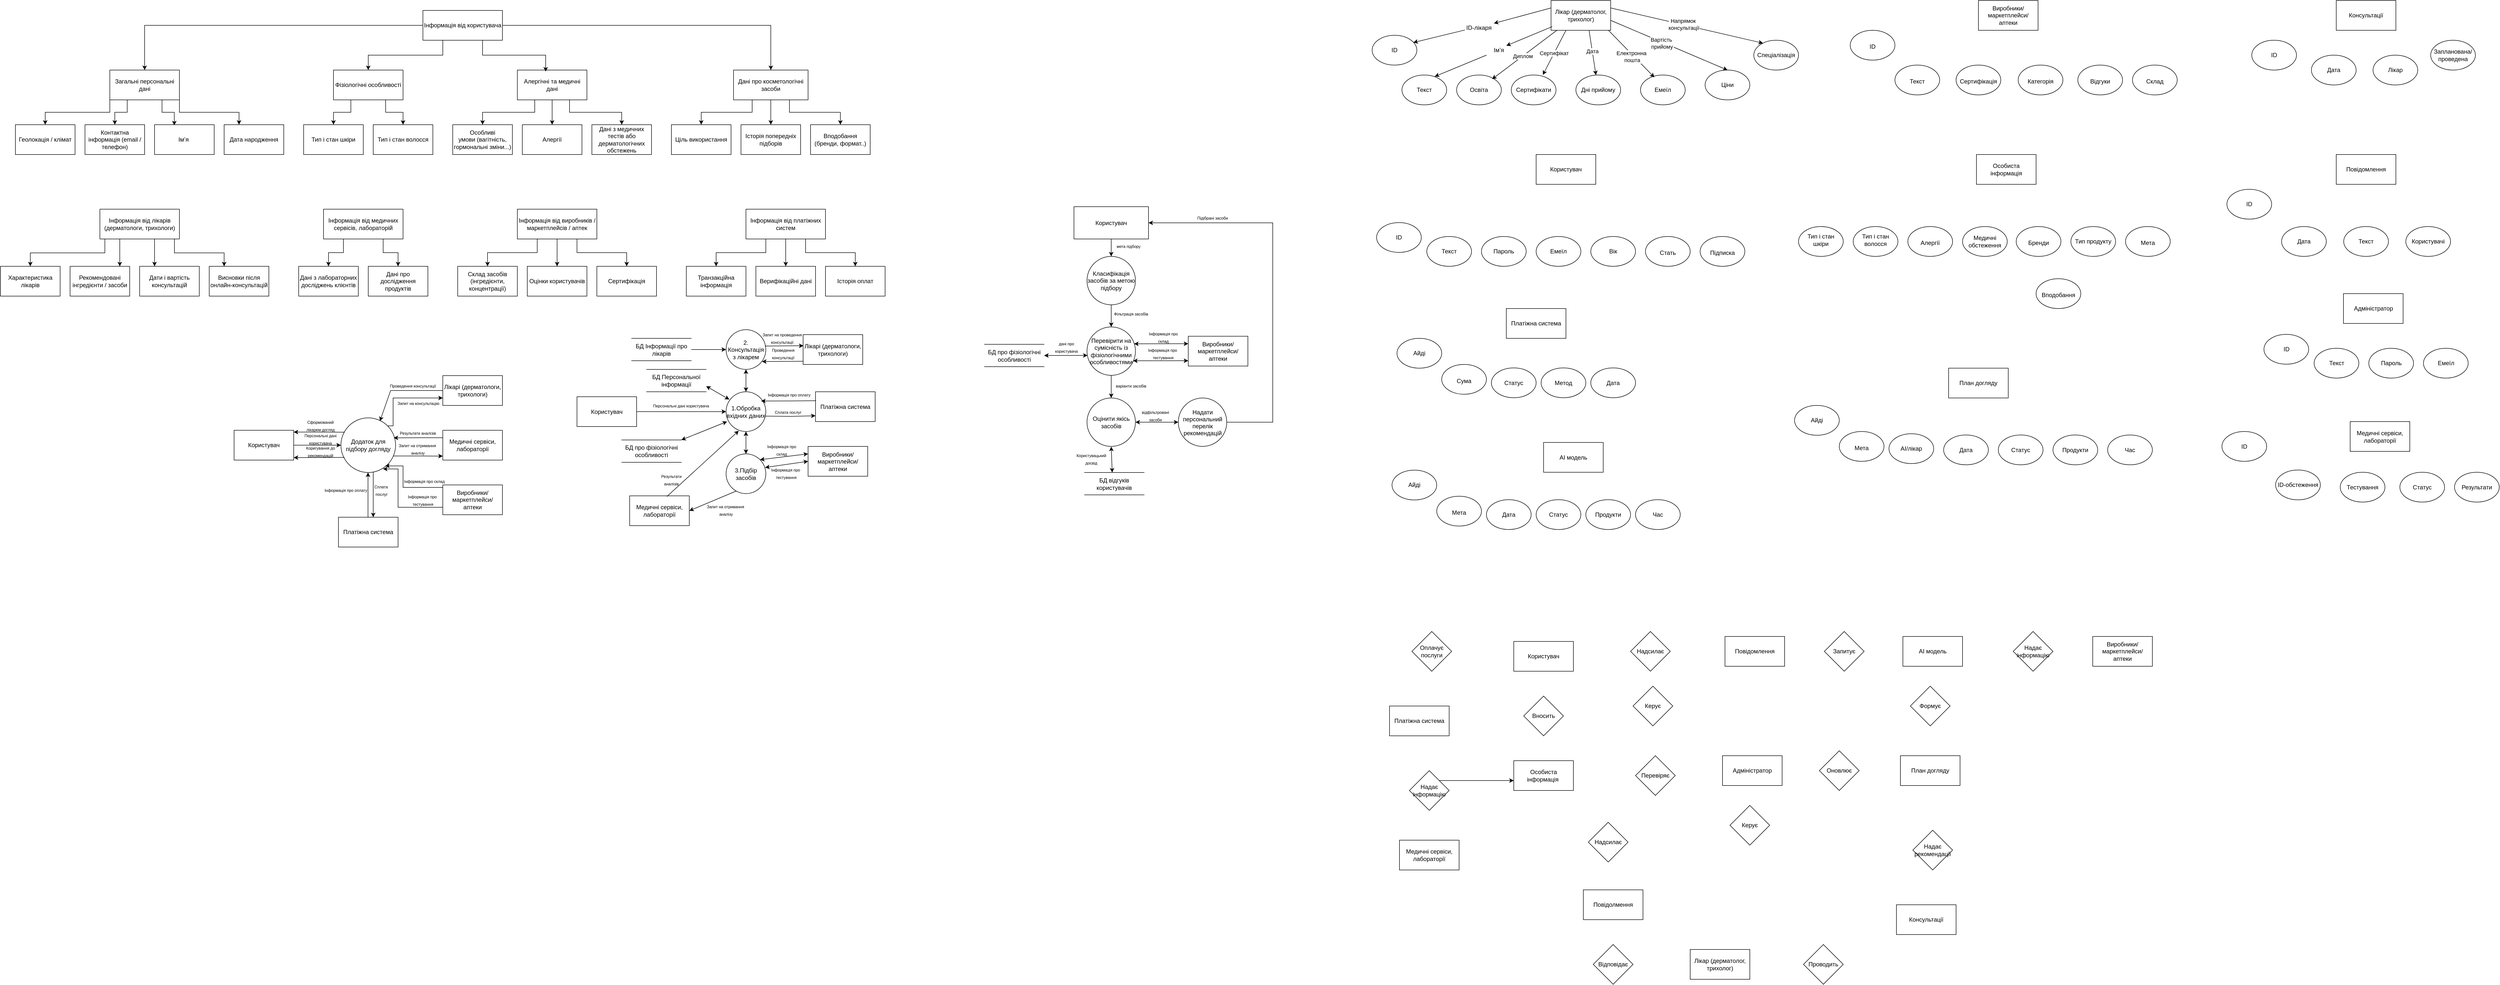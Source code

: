 <mxfile version="28.2.7">
  <diagram name="Page-1" id="nHtkJwjDJADX3kszTweU">
    <mxGraphModel dx="1746" dy="417" grid="1" gridSize="10" guides="1" tooltips="1" connect="1" arrows="1" fold="1" page="1" pageScale="1" pageWidth="827" pageHeight="1169" math="0" shadow="0">
      <root>
        <mxCell id="0" />
        <mxCell id="1" parent="0" />
        <mxCell id="k3gkesRyHBmJgMEclzgZ-37" style="edgeStyle=orthogonalEdgeStyle;rounded=0;orthogonalLoop=1;jettySize=auto;html=1;exitX=0;exitY=0.5;exitDx=0;exitDy=0;entryX=0.5;entryY=0;entryDx=0;entryDy=0;" edge="1" parent="1" source="k3gkesRyHBmJgMEclzgZ-1" target="k3gkesRyHBmJgMEclzgZ-3">
          <mxGeometry relative="1" as="geometry" />
        </mxCell>
        <mxCell id="k3gkesRyHBmJgMEclzgZ-38" style="edgeStyle=orthogonalEdgeStyle;rounded=0;orthogonalLoop=1;jettySize=auto;html=1;exitX=0.25;exitY=1;exitDx=0;exitDy=0;entryX=0.5;entryY=0;entryDx=0;entryDy=0;" edge="1" parent="1" source="k3gkesRyHBmJgMEclzgZ-1" target="k3gkesRyHBmJgMEclzgZ-2">
          <mxGeometry relative="1" as="geometry" />
        </mxCell>
        <mxCell id="k3gkesRyHBmJgMEclzgZ-40" style="edgeStyle=orthogonalEdgeStyle;rounded=0;orthogonalLoop=1;jettySize=auto;html=1;exitX=1;exitY=0.5;exitDx=0;exitDy=0;entryX=0.5;entryY=0;entryDx=0;entryDy=0;" edge="1" parent="1" source="k3gkesRyHBmJgMEclzgZ-1" target="k3gkesRyHBmJgMEclzgZ-5">
          <mxGeometry relative="1" as="geometry" />
        </mxCell>
        <mxCell id="k3gkesRyHBmJgMEclzgZ-1" value="Інформація від користувача" style="rounded=0;whiteSpace=wrap;html=1;" vertex="1" parent="1">
          <mxGeometry x="580" y="40" width="160" height="60" as="geometry" />
        </mxCell>
        <mxCell id="k3gkesRyHBmJgMEclzgZ-45" style="edgeStyle=orthogonalEdgeStyle;rounded=0;orthogonalLoop=1;jettySize=auto;html=1;exitX=0.25;exitY=1;exitDx=0;exitDy=0;" edge="1" parent="1" source="k3gkesRyHBmJgMEclzgZ-2" target="k3gkesRyHBmJgMEclzgZ-10">
          <mxGeometry relative="1" as="geometry" />
        </mxCell>
        <mxCell id="k3gkesRyHBmJgMEclzgZ-46" style="edgeStyle=orthogonalEdgeStyle;rounded=0;orthogonalLoop=1;jettySize=auto;html=1;exitX=0.75;exitY=1;exitDx=0;exitDy=0;" edge="1" parent="1" source="k3gkesRyHBmJgMEclzgZ-2" target="k3gkesRyHBmJgMEclzgZ-11">
          <mxGeometry relative="1" as="geometry" />
        </mxCell>
        <mxCell id="k3gkesRyHBmJgMEclzgZ-2" value="Фізіологічні особливості" style="rounded=0;whiteSpace=wrap;html=1;" vertex="1" parent="1">
          <mxGeometry x="400" y="160" width="140" height="60" as="geometry" />
        </mxCell>
        <mxCell id="k3gkesRyHBmJgMEclzgZ-41" style="edgeStyle=orthogonalEdgeStyle;rounded=0;orthogonalLoop=1;jettySize=auto;html=1;exitX=0;exitY=1;exitDx=0;exitDy=0;entryX=0.5;entryY=0;entryDx=0;entryDy=0;" edge="1" parent="1" source="k3gkesRyHBmJgMEclzgZ-3" target="k3gkesRyHBmJgMEclzgZ-9">
          <mxGeometry relative="1" as="geometry" />
        </mxCell>
        <mxCell id="k3gkesRyHBmJgMEclzgZ-42" style="edgeStyle=orthogonalEdgeStyle;rounded=0;orthogonalLoop=1;jettySize=auto;html=1;exitX=0.25;exitY=1;exitDx=0;exitDy=0;" edge="1" parent="1" source="k3gkesRyHBmJgMEclzgZ-3" target="k3gkesRyHBmJgMEclzgZ-8">
          <mxGeometry relative="1" as="geometry" />
        </mxCell>
        <mxCell id="k3gkesRyHBmJgMEclzgZ-43" style="edgeStyle=orthogonalEdgeStyle;rounded=0;orthogonalLoop=1;jettySize=auto;html=1;exitX=0.75;exitY=1;exitDx=0;exitDy=0;entryX=0.331;entryY=0.022;entryDx=0;entryDy=0;entryPerimeter=0;" edge="1" parent="1" source="k3gkesRyHBmJgMEclzgZ-3" target="k3gkesRyHBmJgMEclzgZ-6">
          <mxGeometry relative="1" as="geometry">
            <Array as="points">
              <mxPoint x="55" y="245" />
              <mxPoint x="80" y="245" />
            </Array>
          </mxGeometry>
        </mxCell>
        <mxCell id="k3gkesRyHBmJgMEclzgZ-44" style="edgeStyle=orthogonalEdgeStyle;rounded=0;orthogonalLoop=1;jettySize=auto;html=1;exitX=1;exitY=1;exitDx=0;exitDy=0;entryX=0.25;entryY=0;entryDx=0;entryDy=0;" edge="1" parent="1" source="k3gkesRyHBmJgMEclzgZ-3" target="k3gkesRyHBmJgMEclzgZ-7">
          <mxGeometry relative="1" as="geometry" />
        </mxCell>
        <mxCell id="k3gkesRyHBmJgMEclzgZ-3" value="Загальні персональні дані" style="rounded=0;whiteSpace=wrap;html=1;" vertex="1" parent="1">
          <mxGeometry x="-50" y="160" width="140" height="60" as="geometry" />
        </mxCell>
        <mxCell id="k3gkesRyHBmJgMEclzgZ-47" style="edgeStyle=orthogonalEdgeStyle;rounded=0;orthogonalLoop=1;jettySize=auto;html=1;exitX=0.5;exitY=1;exitDx=0;exitDy=0;entryX=0.5;entryY=0;entryDx=0;entryDy=0;" edge="1" parent="1" source="k3gkesRyHBmJgMEclzgZ-4" target="k3gkesRyHBmJgMEclzgZ-14">
          <mxGeometry relative="1" as="geometry" />
        </mxCell>
        <mxCell id="k3gkesRyHBmJgMEclzgZ-48" style="edgeStyle=orthogonalEdgeStyle;rounded=0;orthogonalLoop=1;jettySize=auto;html=1;exitX=0.25;exitY=1;exitDx=0;exitDy=0;entryX=0.5;entryY=0;entryDx=0;entryDy=0;" edge="1" parent="1" source="k3gkesRyHBmJgMEclzgZ-4" target="k3gkesRyHBmJgMEclzgZ-13">
          <mxGeometry relative="1" as="geometry" />
        </mxCell>
        <mxCell id="k3gkesRyHBmJgMEclzgZ-49" style="edgeStyle=orthogonalEdgeStyle;rounded=0;orthogonalLoop=1;jettySize=auto;html=1;exitX=0.75;exitY=1;exitDx=0;exitDy=0;entryX=0.5;entryY=0;entryDx=0;entryDy=0;" edge="1" parent="1" source="k3gkesRyHBmJgMEclzgZ-4" target="k3gkesRyHBmJgMEclzgZ-16">
          <mxGeometry relative="1" as="geometry" />
        </mxCell>
        <mxCell id="k3gkesRyHBmJgMEclzgZ-4" value="Алергічні та медичні дані" style="rounded=0;whiteSpace=wrap;html=1;" vertex="1" parent="1">
          <mxGeometry x="770" y="160" width="140" height="60" as="geometry" />
        </mxCell>
        <mxCell id="k3gkesRyHBmJgMEclzgZ-50" style="edgeStyle=orthogonalEdgeStyle;rounded=0;orthogonalLoop=1;jettySize=auto;html=1;exitX=0.5;exitY=1;exitDx=0;exitDy=0;" edge="1" parent="1" source="k3gkesRyHBmJgMEclzgZ-5" target="k3gkesRyHBmJgMEclzgZ-19">
          <mxGeometry relative="1" as="geometry" />
        </mxCell>
        <mxCell id="k3gkesRyHBmJgMEclzgZ-51" style="edgeStyle=orthogonalEdgeStyle;rounded=0;orthogonalLoop=1;jettySize=auto;html=1;exitX=0.25;exitY=1;exitDx=0;exitDy=0;entryX=0.5;entryY=0;entryDx=0;entryDy=0;" edge="1" parent="1" source="k3gkesRyHBmJgMEclzgZ-5" target="k3gkesRyHBmJgMEclzgZ-18">
          <mxGeometry relative="1" as="geometry" />
        </mxCell>
        <mxCell id="k3gkesRyHBmJgMEclzgZ-52" style="edgeStyle=orthogonalEdgeStyle;rounded=0;orthogonalLoop=1;jettySize=auto;html=1;exitX=0.75;exitY=1;exitDx=0;exitDy=0;entryX=0.5;entryY=0;entryDx=0;entryDy=0;" edge="1" parent="1" source="k3gkesRyHBmJgMEclzgZ-5" target="k3gkesRyHBmJgMEclzgZ-20">
          <mxGeometry relative="1" as="geometry" />
        </mxCell>
        <mxCell id="k3gkesRyHBmJgMEclzgZ-5" value="Дані про косметологічні засоби" style="rounded=0;whiteSpace=wrap;html=1;" vertex="1" parent="1">
          <mxGeometry x="1205" y="160" width="150" height="60" as="geometry" />
        </mxCell>
        <mxCell id="k3gkesRyHBmJgMEclzgZ-6" value="Ім’я&amp;nbsp;" style="rounded=0;whiteSpace=wrap;html=1;" vertex="1" parent="1">
          <mxGeometry x="40" y="270" width="120" height="60" as="geometry" />
        </mxCell>
        <mxCell id="k3gkesRyHBmJgMEclzgZ-7" value="Дата народження" style="rounded=0;whiteSpace=wrap;html=1;" vertex="1" parent="1">
          <mxGeometry x="180" y="270" width="120" height="60" as="geometry" />
        </mxCell>
        <mxCell id="k3gkesRyHBmJgMEclzgZ-8" value="Контактна інформація (email / телефон)" style="rounded=0;whiteSpace=wrap;html=1;" vertex="1" parent="1">
          <mxGeometry x="-100" y="270" width="120" height="60" as="geometry" />
        </mxCell>
        <mxCell id="k3gkesRyHBmJgMEclzgZ-9" value="Геолокація / клімат" style="rounded=0;whiteSpace=wrap;html=1;" vertex="1" parent="1">
          <mxGeometry x="-240" y="270" width="120" height="60" as="geometry" />
        </mxCell>
        <mxCell id="k3gkesRyHBmJgMEclzgZ-10" value="Тип і стан шкіри" style="rounded=0;whiteSpace=wrap;html=1;" vertex="1" parent="1">
          <mxGeometry x="340" y="270" width="120" height="60" as="geometry" />
        </mxCell>
        <mxCell id="k3gkesRyHBmJgMEclzgZ-11" value="Тип і стан волосся" style="rounded=0;whiteSpace=wrap;html=1;" vertex="1" parent="1">
          <mxGeometry x="480" y="270" width="120" height="60" as="geometry" />
        </mxCell>
        <mxCell id="k3gkesRyHBmJgMEclzgZ-13" value="&lt;span data-end=&quot;1123&quot; data-start=&quot;1104&quot;&gt;Особливі умови&lt;/span&gt;&amp;nbsp;(вагітність, гормональні зміни...)" style="rounded=0;whiteSpace=wrap;html=1;" vertex="1" parent="1">
          <mxGeometry x="640" y="270" width="120" height="60" as="geometry" />
        </mxCell>
        <mxCell id="k3gkesRyHBmJgMEclzgZ-14" value="Алергії" style="rounded=0;whiteSpace=wrap;html=1;" vertex="1" parent="1">
          <mxGeometry x="780" y="270" width="120" height="60" as="geometry" />
        </mxCell>
        <mxCell id="k3gkesRyHBmJgMEclzgZ-16" value="Дані з медичних тестів або дерматологічних обстежень" style="rounded=0;whiteSpace=wrap;html=1;" vertex="1" parent="1">
          <mxGeometry x="920" y="270" width="120" height="60" as="geometry" />
        </mxCell>
        <mxCell id="k3gkesRyHBmJgMEclzgZ-18" value="Ціль використання" style="rounded=0;whiteSpace=wrap;html=1;" vertex="1" parent="1">
          <mxGeometry x="1080" y="270" width="120" height="60" as="geometry" />
        </mxCell>
        <mxCell id="k3gkesRyHBmJgMEclzgZ-19" value="Історія попередніх підборів" style="rounded=0;whiteSpace=wrap;html=1;" vertex="1" parent="1">
          <mxGeometry x="1220" y="270" width="120" height="60" as="geometry" />
        </mxCell>
        <mxCell id="k3gkesRyHBmJgMEclzgZ-20" value="Вподобання (бренди, формат..)" style="rounded=0;whiteSpace=wrap;html=1;" vertex="1" parent="1">
          <mxGeometry x="1360" y="270" width="120" height="60" as="geometry" />
        </mxCell>
        <mxCell id="k3gkesRyHBmJgMEclzgZ-53" style="edgeStyle=orthogonalEdgeStyle;rounded=0;orthogonalLoop=1;jettySize=auto;html=1;exitX=0.25;exitY=1;exitDx=0;exitDy=0;entryX=0.5;entryY=0;entryDx=0;entryDy=0;" edge="1" parent="1" source="k3gkesRyHBmJgMEclzgZ-21" target="k3gkesRyHBmJgMEclzgZ-25">
          <mxGeometry relative="1" as="geometry">
            <Array as="points">
              <mxPoint x="-60" y="500" />
              <mxPoint x="-60" y="528" />
              <mxPoint x="-210" y="528" />
            </Array>
          </mxGeometry>
        </mxCell>
        <mxCell id="k3gkesRyHBmJgMEclzgZ-54" style="edgeStyle=orthogonalEdgeStyle;rounded=0;orthogonalLoop=1;jettySize=auto;html=1;exitX=0.25;exitY=1;exitDx=0;exitDy=0;entryX=0.829;entryY=0.002;entryDx=0;entryDy=0;entryPerimeter=0;" edge="1" parent="1" source="k3gkesRyHBmJgMEclzgZ-21" target="k3gkesRyHBmJgMEclzgZ-24">
          <mxGeometry relative="1" as="geometry">
            <mxPoint x="-20" y="530" as="targetPoint" />
            <Array as="points">
              <mxPoint x="-30" y="555" />
            </Array>
          </mxGeometry>
        </mxCell>
        <mxCell id="k3gkesRyHBmJgMEclzgZ-55" style="edgeStyle=orthogonalEdgeStyle;rounded=0;orthogonalLoop=1;jettySize=auto;html=1;exitX=0.5;exitY=1;exitDx=0;exitDy=0;entryX=0.25;entryY=0;entryDx=0;entryDy=0;" edge="1" parent="1" source="k3gkesRyHBmJgMEclzgZ-21" target="k3gkesRyHBmJgMEclzgZ-22">
          <mxGeometry relative="1" as="geometry">
            <Array as="points">
              <mxPoint x="40" y="500" />
            </Array>
          </mxGeometry>
        </mxCell>
        <mxCell id="k3gkesRyHBmJgMEclzgZ-56" style="edgeStyle=orthogonalEdgeStyle;rounded=0;orthogonalLoop=1;jettySize=auto;html=1;exitX=0.75;exitY=1;exitDx=0;exitDy=0;entryX=0.25;entryY=0;entryDx=0;entryDy=0;" edge="1" parent="1" source="k3gkesRyHBmJgMEclzgZ-21" target="k3gkesRyHBmJgMEclzgZ-23">
          <mxGeometry relative="1" as="geometry">
            <Array as="points">
              <mxPoint x="80" y="500" />
              <mxPoint x="80" y="528" />
              <mxPoint x="180" y="528" />
            </Array>
          </mxGeometry>
        </mxCell>
        <mxCell id="k3gkesRyHBmJgMEclzgZ-21" value="Інформація від лікарів (дерматологи, трихологи)" style="rounded=0;whiteSpace=wrap;html=1;" vertex="1" parent="1">
          <mxGeometry x="-70" y="440" width="160" height="60" as="geometry" />
        </mxCell>
        <mxCell id="k3gkesRyHBmJgMEclzgZ-22" value="Дати і вартість консультацій" style="rounded=0;whiteSpace=wrap;html=1;" vertex="1" parent="1">
          <mxGeometry x="10" y="555" width="120" height="60" as="geometry" />
        </mxCell>
        <mxCell id="k3gkesRyHBmJgMEclzgZ-23" value="Висновки після онлайн-консультацій" style="rounded=0;whiteSpace=wrap;html=1;" vertex="1" parent="1">
          <mxGeometry x="150" y="555" width="120" height="60" as="geometry" />
        </mxCell>
        <mxCell id="k3gkesRyHBmJgMEclzgZ-24" value="Рекомендовані інгредієнти / засоби" style="rounded=0;whiteSpace=wrap;html=1;" vertex="1" parent="1">
          <mxGeometry x="-130" y="555" width="120" height="60" as="geometry" />
        </mxCell>
        <mxCell id="k3gkesRyHBmJgMEclzgZ-25" value="Характеристика лікарів" style="rounded=0;whiteSpace=wrap;html=1;" vertex="1" parent="1">
          <mxGeometry x="-270" y="555" width="120" height="60" as="geometry" />
        </mxCell>
        <mxCell id="k3gkesRyHBmJgMEclzgZ-57" style="edgeStyle=orthogonalEdgeStyle;rounded=0;orthogonalLoop=1;jettySize=auto;html=1;exitX=0.25;exitY=1;exitDx=0;exitDy=0;" edge="1" parent="1" source="k3gkesRyHBmJgMEclzgZ-26" target="k3gkesRyHBmJgMEclzgZ-30">
          <mxGeometry relative="1" as="geometry" />
        </mxCell>
        <mxCell id="k3gkesRyHBmJgMEclzgZ-58" style="edgeStyle=orthogonalEdgeStyle;rounded=0;orthogonalLoop=1;jettySize=auto;html=1;exitX=0.75;exitY=1;exitDx=0;exitDy=0;entryX=0.5;entryY=0;entryDx=0;entryDy=0;" edge="1" parent="1" source="k3gkesRyHBmJgMEclzgZ-26" target="k3gkesRyHBmJgMEclzgZ-29">
          <mxGeometry relative="1" as="geometry" />
        </mxCell>
        <mxCell id="k3gkesRyHBmJgMEclzgZ-26" value="Інформація від медичних сервісів, лабораторій" style="rounded=0;whiteSpace=wrap;html=1;" vertex="1" parent="1">
          <mxGeometry x="380" y="440" width="160" height="60" as="geometry" />
        </mxCell>
        <mxCell id="k3gkesRyHBmJgMEclzgZ-27" value="Склад засобів (інгредієнти, концентрації)" style="rounded=0;whiteSpace=wrap;html=1;" vertex="1" parent="1">
          <mxGeometry x="650" y="555" width="120" height="60" as="geometry" />
        </mxCell>
        <mxCell id="k3gkesRyHBmJgMEclzgZ-28" value="Оцінки користувачів" style="rounded=0;whiteSpace=wrap;html=1;" vertex="1" parent="1">
          <mxGeometry x="790" y="555" width="120" height="60" as="geometry" />
        </mxCell>
        <mxCell id="k3gkesRyHBmJgMEclzgZ-29" value="Дані про дослідження продуктів" style="rounded=0;whiteSpace=wrap;html=1;" vertex="1" parent="1">
          <mxGeometry x="470" y="555" width="120" height="60" as="geometry" />
        </mxCell>
        <mxCell id="k3gkesRyHBmJgMEclzgZ-30" value="Дані з лабораторних досліджень клієнтів" style="rounded=0;whiteSpace=wrap;html=1;" vertex="1" parent="1">
          <mxGeometry x="330" y="555" width="120" height="60" as="geometry" />
        </mxCell>
        <mxCell id="k3gkesRyHBmJgMEclzgZ-59" style="edgeStyle=orthogonalEdgeStyle;rounded=0;orthogonalLoop=1;jettySize=auto;html=1;exitX=0.5;exitY=1;exitDx=0;exitDy=0;entryX=0.5;entryY=0;entryDx=0;entryDy=0;" edge="1" parent="1" source="k3gkesRyHBmJgMEclzgZ-31" target="k3gkesRyHBmJgMEclzgZ-28">
          <mxGeometry relative="1" as="geometry" />
        </mxCell>
        <mxCell id="k3gkesRyHBmJgMEclzgZ-60" style="edgeStyle=orthogonalEdgeStyle;rounded=0;orthogonalLoop=1;jettySize=auto;html=1;exitX=0.25;exitY=1;exitDx=0;exitDy=0;entryX=0.5;entryY=0;entryDx=0;entryDy=0;" edge="1" parent="1" source="k3gkesRyHBmJgMEclzgZ-31" target="k3gkesRyHBmJgMEclzgZ-27">
          <mxGeometry relative="1" as="geometry" />
        </mxCell>
        <mxCell id="k3gkesRyHBmJgMEclzgZ-61" style="edgeStyle=orthogonalEdgeStyle;rounded=0;orthogonalLoop=1;jettySize=auto;html=1;exitX=0.75;exitY=1;exitDx=0;exitDy=0;" edge="1" parent="1" source="k3gkesRyHBmJgMEclzgZ-31" target="k3gkesRyHBmJgMEclzgZ-32">
          <mxGeometry relative="1" as="geometry" />
        </mxCell>
        <mxCell id="k3gkesRyHBmJgMEclzgZ-31" value="Інформація від виробників / маркетплейсів / аптек" style="rounded=0;whiteSpace=wrap;html=1;" vertex="1" parent="1">
          <mxGeometry x="770" y="440" width="160" height="60" as="geometry" />
        </mxCell>
        <mxCell id="k3gkesRyHBmJgMEclzgZ-32" value="Сертифікація" style="rounded=0;whiteSpace=wrap;html=1;" vertex="1" parent="1">
          <mxGeometry x="930" y="555" width="120" height="60" as="geometry" />
        </mxCell>
        <mxCell id="k3gkesRyHBmJgMEclzgZ-33" value="Транзакційна інформація" style="rounded=0;whiteSpace=wrap;html=1;" vertex="1" parent="1">
          <mxGeometry x="1110" y="555" width="120" height="60" as="geometry" />
        </mxCell>
        <mxCell id="k3gkesRyHBmJgMEclzgZ-62" style="edgeStyle=orthogonalEdgeStyle;rounded=0;orthogonalLoop=1;jettySize=auto;html=1;exitX=0.5;exitY=1;exitDx=0;exitDy=0;entryX=0.5;entryY=0;entryDx=0;entryDy=0;" edge="1" parent="1" source="k3gkesRyHBmJgMEclzgZ-34" target="k3gkesRyHBmJgMEclzgZ-35">
          <mxGeometry relative="1" as="geometry" />
        </mxCell>
        <mxCell id="k3gkesRyHBmJgMEclzgZ-63" style="edgeStyle=orthogonalEdgeStyle;rounded=0;orthogonalLoop=1;jettySize=auto;html=1;exitX=0.25;exitY=1;exitDx=0;exitDy=0;entryX=0.5;entryY=0;entryDx=0;entryDy=0;" edge="1" parent="1" source="k3gkesRyHBmJgMEclzgZ-34" target="k3gkesRyHBmJgMEclzgZ-33">
          <mxGeometry relative="1" as="geometry" />
        </mxCell>
        <mxCell id="k3gkesRyHBmJgMEclzgZ-64" style="edgeStyle=orthogonalEdgeStyle;rounded=0;orthogonalLoop=1;jettySize=auto;html=1;exitX=0.75;exitY=1;exitDx=0;exitDy=0;" edge="1" parent="1" source="k3gkesRyHBmJgMEclzgZ-34" target="k3gkesRyHBmJgMEclzgZ-36">
          <mxGeometry relative="1" as="geometry" />
        </mxCell>
        <mxCell id="k3gkesRyHBmJgMEclzgZ-34" value="Інформація від платіжних систем" style="rounded=0;whiteSpace=wrap;html=1;" vertex="1" parent="1">
          <mxGeometry x="1230" y="440" width="160" height="60" as="geometry" />
        </mxCell>
        <mxCell id="k3gkesRyHBmJgMEclzgZ-35" value="Верифікаційні дані" style="rounded=0;whiteSpace=wrap;html=1;" vertex="1" parent="1">
          <mxGeometry x="1250" y="555" width="120" height="60" as="geometry" />
        </mxCell>
        <mxCell id="k3gkesRyHBmJgMEclzgZ-36" value="Історія оплат" style="rounded=0;whiteSpace=wrap;html=1;" vertex="1" parent="1">
          <mxGeometry x="1390" y="555" width="120" height="60" as="geometry" />
        </mxCell>
        <mxCell id="k3gkesRyHBmJgMEclzgZ-39" style="edgeStyle=orthogonalEdgeStyle;rounded=0;orthogonalLoop=1;jettySize=auto;html=1;exitX=0.75;exitY=1;exitDx=0;exitDy=0;entryX=0.407;entryY=0.05;entryDx=0;entryDy=0;entryPerimeter=0;" edge="1" parent="1" source="k3gkesRyHBmJgMEclzgZ-1" target="k3gkesRyHBmJgMEclzgZ-4">
          <mxGeometry relative="1" as="geometry" />
        </mxCell>
        <mxCell id="k3gkesRyHBmJgMEclzgZ-91" style="edgeStyle=orthogonalEdgeStyle;rounded=0;orthogonalLoop=1;jettySize=auto;html=1;entryX=0;entryY=0.5;entryDx=0;entryDy=0;exitX=0.957;exitY=0.698;exitDx=0;exitDy=0;exitPerimeter=0;" edge="1" parent="1" source="k3gkesRyHBmJgMEclzgZ-65">
          <mxGeometry relative="1" as="geometry">
            <mxPoint x="525" y="937" as="sourcePoint" />
            <mxPoint x="620" y="937" as="targetPoint" />
          </mxGeometry>
        </mxCell>
        <mxCell id="k3gkesRyHBmJgMEclzgZ-98" style="edgeStyle=orthogonalEdgeStyle;rounded=0;orthogonalLoop=1;jettySize=auto;html=1;" edge="1" parent="1" source="k3gkesRyHBmJgMEclzgZ-65" target="k3gkesRyHBmJgMEclzgZ-67">
          <mxGeometry relative="1" as="geometry">
            <Array as="points">
              <mxPoint x="480" y="980" />
              <mxPoint x="480" y="980" />
            </Array>
          </mxGeometry>
        </mxCell>
        <mxCell id="k3gkesRyHBmJgMEclzgZ-184" style="edgeStyle=orthogonalEdgeStyle;rounded=0;orthogonalLoop=1;jettySize=auto;html=1;exitX=1;exitY=0;exitDx=0;exitDy=0;entryX=0;entryY=0.75;entryDx=0;entryDy=0;" edge="1" parent="1" source="k3gkesRyHBmJgMEclzgZ-65" target="k3gkesRyHBmJgMEclzgZ-70">
          <mxGeometry relative="1" as="geometry">
            <Array as="points">
              <mxPoint x="520" y="876" />
              <mxPoint x="520" y="820" />
            </Array>
          </mxGeometry>
        </mxCell>
        <mxCell id="k3gkesRyHBmJgMEclzgZ-65" value="Додаток для підбору догляду" style="ellipse;whiteSpace=wrap;html=1;aspect=fixed;" vertex="1" parent="1">
          <mxGeometry x="415" y="860" width="110" height="110" as="geometry" />
        </mxCell>
        <mxCell id="k3gkesRyHBmJgMEclzgZ-66" value="Користувач" style="rounded=0;whiteSpace=wrap;html=1;" vertex="1" parent="1">
          <mxGeometry x="200" y="885" width="120" height="60" as="geometry" />
        </mxCell>
        <mxCell id="k3gkesRyHBmJgMEclzgZ-85" style="edgeStyle=orthogonalEdgeStyle;rounded=0;orthogonalLoop=1;jettySize=auto;html=1;exitX=0.5;exitY=0;exitDx=0;exitDy=0;entryX=0.5;entryY=1;entryDx=0;entryDy=0;" edge="1" parent="1">
          <mxGeometry relative="1" as="geometry">
            <mxPoint x="469.51" y="1060" as="sourcePoint" />
            <mxPoint x="469.51" y="970" as="targetPoint" />
          </mxGeometry>
        </mxCell>
        <mxCell id="k3gkesRyHBmJgMEclzgZ-67" value="Платіжна система" style="rounded=0;whiteSpace=wrap;html=1;" vertex="1" parent="1">
          <mxGeometry x="410" y="1060" width="120" height="60" as="geometry" />
        </mxCell>
        <mxCell id="k3gkesRyHBmJgMEclzgZ-68" value="Виробники/маркетплейси/ аптеки" style="rounded=0;whiteSpace=wrap;html=1;" vertex="1" parent="1">
          <mxGeometry x="620" y="995" width="120" height="60" as="geometry" />
        </mxCell>
        <mxCell id="k3gkesRyHBmJgMEclzgZ-69" value="Медичні сервіси, лабораторії" style="rounded=0;whiteSpace=wrap;html=1;" vertex="1" parent="1">
          <mxGeometry x="620" y="885" width="120" height="60" as="geometry" />
        </mxCell>
        <mxCell id="k3gkesRyHBmJgMEclzgZ-70" value="Лікарі (дерматологи, трихологи)" style="rounded=0;whiteSpace=wrap;html=1;" vertex="1" parent="1">
          <mxGeometry x="620" y="775" width="120" height="60" as="geometry" />
        </mxCell>
        <mxCell id="k3gkesRyHBmJgMEclzgZ-73" value="" style="endArrow=classic;html=1;rounded=0;entryX=1;entryY=0.75;entryDx=0;entryDy=0;exitX=0.065;exitY=0.724;exitDx=0;exitDy=0;exitPerimeter=0;" edge="1" parent="1" source="k3gkesRyHBmJgMEclzgZ-65">
          <mxGeometry width="50" height="50" relative="1" as="geometry">
            <mxPoint x="418.63" y="940.35" as="sourcePoint" />
            <mxPoint x="320" y="940" as="targetPoint" />
          </mxGeometry>
        </mxCell>
        <mxCell id="k3gkesRyHBmJgMEclzgZ-74" value="" style="endArrow=classic;html=1;rounded=0;entryX=1;entryY=0.143;entryDx=0;entryDy=0;entryPerimeter=0;exitX=0.07;exitY=0.262;exitDx=0;exitDy=0;exitPerimeter=0;" edge="1" parent="1" source="k3gkesRyHBmJgMEclzgZ-65">
          <mxGeometry width="50" height="50" relative="1" as="geometry">
            <mxPoint x="419.62" y="888.88" as="sourcePoint" />
            <mxPoint x="320" y="888.58" as="targetPoint" />
          </mxGeometry>
        </mxCell>
        <mxCell id="k3gkesRyHBmJgMEclzgZ-76" value="&lt;font style=&quot;font-size: 8px;&quot;&gt;Сформований лікарем догляд&lt;/font&gt;" style="text;html=1;whiteSpace=wrap;strokeColor=none;fillColor=none;align=center;verticalAlign=middle;rounded=0;" vertex="1" parent="1">
          <mxGeometry x="334" y="865" width="80" height="20" as="geometry" />
        </mxCell>
        <mxCell id="k3gkesRyHBmJgMEclzgZ-78" value="&lt;font style=&quot;font-size: 8px;&quot;&gt;Персональні дані користувача&lt;/font&gt;" style="text;html=1;whiteSpace=wrap;strokeColor=none;fillColor=none;align=center;verticalAlign=middle;rounded=0;" vertex="1" parent="1">
          <mxGeometry x="334" y="892" width="80" height="20" as="geometry" />
        </mxCell>
        <mxCell id="k3gkesRyHBmJgMEclzgZ-79" value="&lt;font style=&quot;font-size: 8px;&quot;&gt;Коригування до рекомендацій&lt;/font&gt;" style="text;html=1;whiteSpace=wrap;strokeColor=none;fillColor=none;align=center;verticalAlign=middle;rounded=0;" vertex="1" parent="1">
          <mxGeometry x="334" y="917" width="80" height="20" as="geometry" />
        </mxCell>
        <mxCell id="k3gkesRyHBmJgMEclzgZ-80" value="" style="endArrow=classic;html=1;rounded=0;exitX=1;exitY=0.5;exitDx=0;exitDy=0;entryX=0;entryY=0.5;entryDx=0;entryDy=0;" edge="1" parent="1" source="k3gkesRyHBmJgMEclzgZ-66" target="k3gkesRyHBmJgMEclzgZ-65">
          <mxGeometry width="50" height="50" relative="1" as="geometry">
            <mxPoint x="400" y="950" as="sourcePoint" />
            <mxPoint x="450" y="900" as="targetPoint" />
          </mxGeometry>
        </mxCell>
        <mxCell id="k3gkesRyHBmJgMEclzgZ-83" value="&lt;font style=&quot;font-size: 8px;&quot;&gt;Сплата&amp;nbsp;&lt;/font&gt;&lt;div&gt;&lt;font style=&quot;font-size: 8px;&quot;&gt;послуг&lt;/font&gt;&lt;/div&gt;" style="text;html=1;whiteSpace=wrap;strokeColor=none;fillColor=none;align=center;verticalAlign=middle;rounded=0;" vertex="1" parent="1">
          <mxGeometry x="457" y="995" width="80" height="20" as="geometry" />
        </mxCell>
        <mxCell id="k3gkesRyHBmJgMEclzgZ-84" value="&lt;div&gt;&lt;span style=&quot;font-size: 8px;&quot;&gt;Інформація про оплату&lt;/span&gt;&lt;/div&gt;" style="text;html=1;whiteSpace=wrap;strokeColor=none;fillColor=none;align=right;verticalAlign=middle;rounded=0;" vertex="1" parent="1">
          <mxGeometry x="380" y="995" width="90" height="20" as="geometry" />
        </mxCell>
        <mxCell id="k3gkesRyHBmJgMEclzgZ-89" style="edgeStyle=orthogonalEdgeStyle;rounded=0;orthogonalLoop=1;jettySize=auto;html=1;exitX=0;exitY=0.25;exitDx=0;exitDy=0;entryX=0.965;entryY=0.366;entryDx=0;entryDy=0;entryPerimeter=0;" edge="1" parent="1" source="k3gkesRyHBmJgMEclzgZ-69" target="k3gkesRyHBmJgMEclzgZ-65">
          <mxGeometry relative="1" as="geometry" />
        </mxCell>
        <mxCell id="k3gkesRyHBmJgMEclzgZ-92" style="edgeStyle=orthogonalEdgeStyle;rounded=0;orthogonalLoop=1;jettySize=auto;html=1;exitX=0;exitY=0.25;exitDx=0;exitDy=0;entryX=0.809;entryY=0.907;entryDx=0;entryDy=0;entryPerimeter=0;" edge="1" parent="1">
          <mxGeometry relative="1" as="geometry">
            <mxPoint x="620" y="1007" as="sourcePoint" />
            <mxPoint x="503.99" y="956.77" as="targetPoint" />
            <Array as="points">
              <mxPoint x="620" y="1000" />
              <mxPoint x="540" y="1000" />
              <mxPoint x="540" y="957" />
            </Array>
          </mxGeometry>
        </mxCell>
        <mxCell id="k3gkesRyHBmJgMEclzgZ-93" style="edgeStyle=orthogonalEdgeStyle;rounded=0;orthogonalLoop=1;jettySize=auto;html=1;exitX=0;exitY=0.5;exitDx=0;exitDy=0;entryX=0.769;entryY=0.935;entryDx=0;entryDy=0;entryPerimeter=0;" edge="1" parent="1" source="k3gkesRyHBmJgMEclzgZ-68" target="k3gkesRyHBmJgMEclzgZ-65">
          <mxGeometry relative="1" as="geometry">
            <Array as="points">
              <mxPoint x="620" y="1040" />
              <mxPoint x="530" y="1040" />
              <mxPoint x="530" y="963" />
            </Array>
          </mxGeometry>
        </mxCell>
        <mxCell id="k3gkesRyHBmJgMEclzgZ-96" value="&lt;span style=&quot;font-size: 8px;&quot;&gt;Результати аналізів&lt;/span&gt;" style="text;html=1;whiteSpace=wrap;strokeColor=none;fillColor=none;align=center;verticalAlign=middle;rounded=0;" vertex="1" parent="1">
          <mxGeometry x="510" y="880" width="120" height="20" as="geometry" />
        </mxCell>
        <mxCell id="k3gkesRyHBmJgMEclzgZ-97" value="&lt;span style=&quot;font-size: 8px;&quot;&gt;Запит на отримання&amp;nbsp;&lt;/span&gt;&lt;div&gt;&lt;span style=&quot;font-size: 8px;&quot;&gt;аналізу&lt;/span&gt;&lt;/div&gt;" style="text;html=1;whiteSpace=wrap;strokeColor=none;fillColor=none;align=center;verticalAlign=middle;rounded=0;" vertex="1" parent="1">
          <mxGeometry x="510" y="912" width="120" height="20" as="geometry" />
        </mxCell>
        <mxCell id="k3gkesRyHBmJgMEclzgZ-99" value="&lt;span style=&quot;font-size: 8px;&quot;&gt;Інформація про&amp;nbsp;&lt;/span&gt;&lt;div&gt;&lt;span style=&quot;font-size: 8px;&quot;&gt;тестування&lt;/span&gt;&lt;/div&gt;" style="text;html=1;whiteSpace=wrap;strokeColor=none;fillColor=none;align=center;verticalAlign=middle;rounded=0;" vertex="1" parent="1">
          <mxGeometry x="520" y="1015" width="120" height="20" as="geometry" />
        </mxCell>
        <mxCell id="k3gkesRyHBmJgMEclzgZ-100" value="&lt;span style=&quot;font-size: 8px;&quot;&gt;Інформація про склад&lt;/span&gt;" style="text;html=1;whiteSpace=wrap;strokeColor=none;fillColor=none;align=center;verticalAlign=middle;rounded=0;" vertex="1" parent="1">
          <mxGeometry x="523" y="977" width="120" height="20" as="geometry" />
        </mxCell>
        <mxCell id="k3gkesRyHBmJgMEclzgZ-101" value="1.Обробка вхідних даних" style="ellipse;whiteSpace=wrap;html=1;aspect=fixed;" vertex="1" parent="1">
          <mxGeometry x="1190" y="807.5" width="80" height="80" as="geometry" />
        </mxCell>
        <mxCell id="k3gkesRyHBmJgMEclzgZ-105" style="edgeStyle=orthogonalEdgeStyle;rounded=0;orthogonalLoop=1;jettySize=auto;html=1;exitX=1;exitY=0.5;exitDx=0;exitDy=0;entryX=0;entryY=0.5;entryDx=0;entryDy=0;" edge="1" parent="1" source="k3gkesRyHBmJgMEclzgZ-102" target="k3gkesRyHBmJgMEclzgZ-101">
          <mxGeometry relative="1" as="geometry" />
        </mxCell>
        <mxCell id="k3gkesRyHBmJgMEclzgZ-102" value="Користувач" style="rounded=0;whiteSpace=wrap;html=1;" vertex="1" parent="1">
          <mxGeometry x="890" y="817.5" width="120" height="60" as="geometry" />
        </mxCell>
        <mxCell id="k3gkesRyHBmJgMEclzgZ-104" value="БД Персональної інформації" style="html=1;dashed=0;whiteSpace=wrap;shape=partialRectangle;right=0;left=0;" vertex="1" parent="1">
          <mxGeometry x="1030" y="762.5" width="120" height="45" as="geometry" />
        </mxCell>
        <mxCell id="k3gkesRyHBmJgMEclzgZ-108" value="3.Підбір засобів" style="ellipse;whiteSpace=wrap;html=1;aspect=fixed;" vertex="1" parent="1">
          <mxGeometry x="1190" y="932.5" width="80" height="80" as="geometry" />
        </mxCell>
        <mxCell id="k3gkesRyHBmJgMEclzgZ-110" value="БД про фізіологічні особливості" style="html=1;dashed=0;whiteSpace=wrap;shape=partialRectangle;right=0;left=0;" vertex="1" parent="1">
          <mxGeometry x="980" y="904.5" width="120" height="45" as="geometry" />
        </mxCell>
        <mxCell id="k3gkesRyHBmJgMEclzgZ-111" value="&lt;font style=&quot;font-size: 8px;&quot;&gt;Персональні дані користувача&lt;/font&gt;" style="text;html=1;whiteSpace=wrap;strokeColor=none;fillColor=none;align=center;verticalAlign=middle;rounded=0;" vertex="1" parent="1">
          <mxGeometry x="1030" y="825" width="139" height="20" as="geometry" />
        </mxCell>
        <mxCell id="k3gkesRyHBmJgMEclzgZ-113" value="" style="endArrow=classic;startArrow=classic;html=1;rounded=0;exitX=1;exitY=0;exitDx=0;exitDy=0;entryX=0.025;entryY=0.75;entryDx=0;entryDy=0;entryPerimeter=0;" edge="1" parent="1" source="k3gkesRyHBmJgMEclzgZ-110" target="k3gkesRyHBmJgMEclzgZ-101">
          <mxGeometry width="50" height="50" relative="1" as="geometry">
            <mxPoint x="1110" y="922.5" as="sourcePoint" />
            <mxPoint x="1160" y="872.5" as="targetPoint" />
          </mxGeometry>
        </mxCell>
        <mxCell id="k3gkesRyHBmJgMEclzgZ-114" value="Медичні сервіси, лабораторії" style="rounded=0;whiteSpace=wrap;html=1;" vertex="1" parent="1">
          <mxGeometry x="996" y="1017" width="120" height="60" as="geometry" />
        </mxCell>
        <mxCell id="k3gkesRyHBmJgMEclzgZ-116" value="&lt;span style=&quot;font-size: 8px;&quot;&gt;Результати аналізів&lt;/span&gt;" style="text;html=1;whiteSpace=wrap;strokeColor=none;fillColor=none;align=center;verticalAlign=middle;rounded=0;" vertex="1" parent="1">
          <mxGeometry x="1050" y="970" width="60" height="27" as="geometry" />
        </mxCell>
        <mxCell id="k3gkesRyHBmJgMEclzgZ-119" value="" style="endArrow=classic;html=1;rounded=0;entryX=1;entryY=0.5;entryDx=0;entryDy=0;" edge="1" parent="1" target="k3gkesRyHBmJgMEclzgZ-114">
          <mxGeometry width="50" height="50" relative="1" as="geometry">
            <mxPoint x="1210" y="1007.5" as="sourcePoint" />
            <mxPoint x="1260" y="957.5" as="targetPoint" />
          </mxGeometry>
        </mxCell>
        <mxCell id="k3gkesRyHBmJgMEclzgZ-120" value="&lt;span style=&quot;font-size: 8px;&quot;&gt;Запит на отримання&amp;nbsp;&lt;/span&gt;&lt;div&gt;&lt;span style=&quot;font-size: 8px;&quot;&gt;аналізу&lt;/span&gt;&lt;/div&gt;" style="text;html=1;whiteSpace=wrap;strokeColor=none;fillColor=none;align=center;verticalAlign=middle;rounded=0;" vertex="1" parent="1">
          <mxGeometry x="1130" y="1035" width="120" height="20" as="geometry" />
        </mxCell>
        <mxCell id="k3gkesRyHBmJgMEclzgZ-121" value="Виробники/маркетплейси/ аптеки" style="rounded=0;whiteSpace=wrap;html=1;" vertex="1" parent="1">
          <mxGeometry x="1355" y="917.5" width="120" height="60" as="geometry" />
        </mxCell>
        <mxCell id="k3gkesRyHBmJgMEclzgZ-129" value="&lt;span style=&quot;font-size: 8px;&quot;&gt;Інформація про склад&lt;/span&gt;" style="text;html=1;whiteSpace=wrap;strokeColor=none;fillColor=none;align=center;verticalAlign=middle;rounded=0;rotation=0;" vertex="1" parent="1">
          <mxGeometry x="1262" y="913.5" width="80" height="20" as="geometry" />
        </mxCell>
        <mxCell id="k3gkesRyHBmJgMEclzgZ-130" value="" style="endArrow=classic;html=1;rounded=0;exitX=0.625;exitY=0.02;exitDx=0;exitDy=0;exitPerimeter=0;entryX=0.319;entryY=0.981;entryDx=0;entryDy=0;entryPerimeter=0;" edge="1" parent="1" source="k3gkesRyHBmJgMEclzgZ-114" target="k3gkesRyHBmJgMEclzgZ-101">
          <mxGeometry width="50" height="50" relative="1" as="geometry">
            <mxPoint x="1050" y="1027.5" as="sourcePoint" />
            <mxPoint x="1100" y="977.5" as="targetPoint" />
            <Array as="points" />
          </mxGeometry>
        </mxCell>
        <mxCell id="k3gkesRyHBmJgMEclzgZ-132" value="" style="endArrow=classic;startArrow=classic;html=1;rounded=0;exitX=0;exitY=0.25;exitDx=0;exitDy=0;entryX=1;entryY=0;entryDx=0;entryDy=0;" edge="1" parent="1" source="k3gkesRyHBmJgMEclzgZ-121" target="k3gkesRyHBmJgMEclzgZ-108">
          <mxGeometry width="50" height="50" relative="1" as="geometry">
            <mxPoint x="1210" y="1097.5" as="sourcePoint" />
            <mxPoint x="1261" y="997.5" as="targetPoint" />
          </mxGeometry>
        </mxCell>
        <mxCell id="k3gkesRyHBmJgMEclzgZ-133" value="" style="endArrow=classic;startArrow=classic;html=1;rounded=0;entryX=0.146;entryY=-0.027;entryDx=0;entryDy=0;entryPerimeter=0;exitX=0;exitY=0.5;exitDx=0;exitDy=0;" edge="1" parent="1" source="k3gkesRyHBmJgMEclzgZ-121" target="k3gkesRyHBmJgMEclzgZ-134">
          <mxGeometry width="50" height="50" relative="1" as="geometry">
            <mxPoint x="1210" y="1097.5" as="sourcePoint" />
            <mxPoint x="1260" y="1047.5" as="targetPoint" />
          </mxGeometry>
        </mxCell>
        <mxCell id="k3gkesRyHBmJgMEclzgZ-134" value="&lt;span style=&quot;font-size: 8px;&quot;&gt;Інформація про&amp;nbsp;&lt;/span&gt;&lt;div&gt;&lt;span style=&quot;font-size: 8px;&quot;&gt;тестування&lt;/span&gt;&lt;/div&gt;" style="text;html=1;whiteSpace=wrap;strokeColor=none;fillColor=none;align=center;verticalAlign=middle;rounded=0;" vertex="1" parent="1">
          <mxGeometry x="1251" y="960.5" width="120" height="20" as="geometry" />
        </mxCell>
        <mxCell id="k3gkesRyHBmJgMEclzgZ-135" value="2. Консультація з лікарем" style="ellipse;whiteSpace=wrap;html=1;aspect=fixed;" vertex="1" parent="1">
          <mxGeometry x="1190" y="682.5" width="80" height="80" as="geometry" />
        </mxCell>
        <mxCell id="k3gkesRyHBmJgMEclzgZ-136" value="Лікарі (дерматологи, трихологи)" style="rounded=0;whiteSpace=wrap;html=1;" vertex="1" parent="1">
          <mxGeometry x="1345" y="692.5" width="120" height="60" as="geometry" />
        </mxCell>
        <mxCell id="k3gkesRyHBmJgMEclzgZ-137" value="" style="endArrow=classic;html=1;rounded=0;exitX=0;exitY=0.5;exitDx=0;exitDy=0;entryX=0.714;entryY=0.059;entryDx=0;entryDy=0;entryPerimeter=0;" edge="1" parent="1" source="k3gkesRyHBmJgMEclzgZ-70" target="k3gkesRyHBmJgMEclzgZ-65">
          <mxGeometry width="50" height="50" relative="1" as="geometry">
            <mxPoint x="770" y="1030" as="sourcePoint" />
            <mxPoint x="820" y="980" as="targetPoint" />
            <Array as="points">
              <mxPoint x="560" y="805" />
              <mxPoint x="515" y="805" />
            </Array>
          </mxGeometry>
        </mxCell>
        <mxCell id="k3gkesRyHBmJgMEclzgZ-138" value="&lt;span style=&quot;font-size: 8px;&quot;&gt;Проведення консультації&lt;/span&gt;" style="text;html=1;whiteSpace=wrap;strokeColor=none;fillColor=none;align=center;verticalAlign=middle;rounded=0;" vertex="1" parent="1">
          <mxGeometry x="500" y="785" width="120" height="20" as="geometry" />
        </mxCell>
        <mxCell id="k3gkesRyHBmJgMEclzgZ-140" value="&lt;span style=&quot;font-size: 8px;&quot;&gt;Проведення консультації&lt;/span&gt;" style="text;html=1;whiteSpace=wrap;strokeColor=none;fillColor=none;align=center;verticalAlign=middle;rounded=0;" vertex="1" parent="1">
          <mxGeometry x="1265" y="720" width="80" height="20" as="geometry" />
        </mxCell>
        <mxCell id="k3gkesRyHBmJgMEclzgZ-148" value="" style="edgeStyle=orthogonalEdgeStyle;rounded=0;orthogonalLoop=1;jettySize=auto;html=1;" edge="1" parent="1" source="k3gkesRyHBmJgMEclzgZ-142" target="k3gkesRyHBmJgMEclzgZ-135">
          <mxGeometry relative="1" as="geometry" />
        </mxCell>
        <mxCell id="k3gkesRyHBmJgMEclzgZ-142" value="БД Інформації про лікарів" style="html=1;dashed=0;whiteSpace=wrap;shape=partialRectangle;right=0;left=0;" vertex="1" parent="1">
          <mxGeometry x="1000" y="700" width="120" height="45" as="geometry" />
        </mxCell>
        <mxCell id="k3gkesRyHBmJgMEclzgZ-145" value="" style="endArrow=classic;startArrow=classic;html=1;rounded=0;entryX=0.5;entryY=1;entryDx=0;entryDy=0;exitX=0.5;exitY=0;exitDx=0;exitDy=0;" edge="1" parent="1" source="k3gkesRyHBmJgMEclzgZ-101" target="k3gkesRyHBmJgMEclzgZ-135">
          <mxGeometry width="50" height="50" relative="1" as="geometry">
            <mxPoint x="1210" y="880" as="sourcePoint" />
            <mxPoint x="1260" y="830" as="targetPoint" />
          </mxGeometry>
        </mxCell>
        <mxCell id="k3gkesRyHBmJgMEclzgZ-146" value="" style="endArrow=classic;startArrow=classic;html=1;rounded=0;entryX=0.5;entryY=0;entryDx=0;entryDy=0;exitX=0.5;exitY=1;exitDx=0;exitDy=0;" edge="1" parent="1" source="k3gkesRyHBmJgMEclzgZ-101" target="k3gkesRyHBmJgMEclzgZ-108">
          <mxGeometry width="50" height="50" relative="1" as="geometry">
            <mxPoint x="1210" y="880" as="sourcePoint" />
            <mxPoint x="1260" y="830" as="targetPoint" />
          </mxGeometry>
        </mxCell>
        <mxCell id="k3gkesRyHBmJgMEclzgZ-149" value="" style="endArrow=classic;startArrow=classic;html=1;rounded=0;exitX=1;exitY=0.75;exitDx=0;exitDy=0;entryX=0.081;entryY=0.194;entryDx=0;entryDy=0;entryPerimeter=0;" edge="1" parent="1" source="k3gkesRyHBmJgMEclzgZ-104" target="k3gkesRyHBmJgMEclzgZ-101">
          <mxGeometry width="50" height="50" relative="1" as="geometry">
            <mxPoint x="1140" y="930" as="sourcePoint" />
            <mxPoint x="1200" y="830" as="targetPoint" />
          </mxGeometry>
        </mxCell>
        <mxCell id="k3gkesRyHBmJgMEclzgZ-150" value="Платіжна система" style="rounded=0;whiteSpace=wrap;html=1;" vertex="1" parent="1">
          <mxGeometry x="1370" y="807.5" width="120" height="60" as="geometry" />
        </mxCell>
        <mxCell id="k3gkesRyHBmJgMEclzgZ-151" style="edgeStyle=orthogonalEdgeStyle;rounded=0;orthogonalLoop=1;jettySize=auto;html=1;exitX=1;exitY=0.5;exitDx=0;exitDy=0;entryX=0.008;entryY=0.655;entryDx=0;entryDy=0;entryPerimeter=0;" edge="1" parent="1">
          <mxGeometry relative="1" as="geometry">
            <mxPoint x="1269" y="856.5" as="sourcePoint" />
            <mxPoint x="1369.96" y="855.8" as="targetPoint" />
          </mxGeometry>
        </mxCell>
        <mxCell id="k3gkesRyHBmJgMEclzgZ-153" value="&lt;span style=&quot;font-size: 8px;&quot;&gt;Сплата послуг&lt;/span&gt;" style="text;html=1;whiteSpace=wrap;strokeColor=none;fillColor=none;align=center;verticalAlign=middle;rounded=0;rotation=0;" vertex="1" parent="1">
          <mxGeometry x="1275" y="838" width="80" height="20" as="geometry" />
        </mxCell>
        <mxCell id="k3gkesRyHBmJgMEclzgZ-154" style="edgeStyle=orthogonalEdgeStyle;rounded=0;orthogonalLoop=1;jettySize=auto;html=1;exitX=0;exitY=0.25;exitDx=0;exitDy=0;entryX=0.869;entryY=0.195;entryDx=0;entryDy=0;entryPerimeter=0;" edge="1" parent="1">
          <mxGeometry relative="1" as="geometry">
            <mxPoint x="1371" y="825.5" as="sourcePoint" />
            <mxPoint x="1260.52" y="826.1" as="targetPoint" />
          </mxGeometry>
        </mxCell>
        <mxCell id="k3gkesRyHBmJgMEclzgZ-156" value="&lt;div&gt;&lt;span style=&quot;font-size: 8px;&quot;&gt;Інформація про оплату&lt;/span&gt;&lt;/div&gt;" style="text;html=1;whiteSpace=wrap;strokeColor=none;fillColor=none;align=right;verticalAlign=middle;rounded=0;" vertex="1" parent="1">
          <mxGeometry x="1272" y="802.5" width="90" height="20" as="geometry" />
        </mxCell>
        <mxCell id="k3gkesRyHBmJgMEclzgZ-179" style="edgeStyle=orthogonalEdgeStyle;rounded=0;orthogonalLoop=1;jettySize=auto;html=1;exitX=0.5;exitY=1;exitDx=0;exitDy=0;" edge="1" parent="1" source="k3gkesRyHBmJgMEclzgZ-157" target="k3gkesRyHBmJgMEclzgZ-161">
          <mxGeometry relative="1" as="geometry" />
        </mxCell>
        <mxCell id="k3gkesRyHBmJgMEclzgZ-157" value="Класифікація засобів за метою підбору" style="ellipse;whiteSpace=wrap;html=1;aspect=fixed;" vertex="1" parent="1">
          <mxGeometry x="1916.25" y="535" width="97.5" height="97.5" as="geometry" />
        </mxCell>
        <mxCell id="k3gkesRyHBmJgMEclzgZ-180" style="edgeStyle=orthogonalEdgeStyle;rounded=0;orthogonalLoop=1;jettySize=auto;html=1;exitX=0.5;exitY=1;exitDx=0;exitDy=0;entryX=0.5;entryY=0;entryDx=0;entryDy=0;" edge="1" parent="1" source="k3gkesRyHBmJgMEclzgZ-159" target="k3gkesRyHBmJgMEclzgZ-157">
          <mxGeometry relative="1" as="geometry" />
        </mxCell>
        <mxCell id="k3gkesRyHBmJgMEclzgZ-159" value="Користувач" style="rounded=0;whiteSpace=wrap;html=1;" vertex="1" parent="1">
          <mxGeometry x="1890" y="435" width="150" height="65" as="geometry" />
        </mxCell>
        <mxCell id="k3gkesRyHBmJgMEclzgZ-178" style="edgeStyle=orthogonalEdgeStyle;rounded=0;orthogonalLoop=1;jettySize=auto;html=1;exitX=0.5;exitY=1;exitDx=0;exitDy=0;" edge="1" parent="1" source="k3gkesRyHBmJgMEclzgZ-161" target="k3gkesRyHBmJgMEclzgZ-165">
          <mxGeometry relative="1" as="geometry" />
        </mxCell>
        <mxCell id="k3gkesRyHBmJgMEclzgZ-161" value="Перевірити на сумісність із фізіологічними особливостями" style="ellipse;whiteSpace=wrap;html=1;aspect=fixed;" vertex="1" parent="1">
          <mxGeometry x="1916.25" y="677" width="97.5" height="97.5" as="geometry" />
        </mxCell>
        <mxCell id="k3gkesRyHBmJgMEclzgZ-162" value="БД про фізіологічні особливості" style="html=1;dashed=0;whiteSpace=wrap;shape=partialRectangle;right=0;left=0;" vertex="1" parent="1">
          <mxGeometry x="1710" y="712" width="120" height="45" as="geometry" />
        </mxCell>
        <mxCell id="k3gkesRyHBmJgMEclzgZ-164" value="" style="endArrow=classic;startArrow=classic;html=1;rounded=0;exitX=1;exitY=0.5;exitDx=0;exitDy=0;entryX=0.012;entryY=0.588;entryDx=0;entryDy=0;entryPerimeter=0;" edge="1" parent="1" source="k3gkesRyHBmJgMEclzgZ-162" target="k3gkesRyHBmJgMEclzgZ-161">
          <mxGeometry width="50" height="50" relative="1" as="geometry">
            <mxPoint x="1820" y="675" as="sourcePoint" />
            <mxPoint x="1870" y="625" as="targetPoint" />
          </mxGeometry>
        </mxCell>
        <mxCell id="k3gkesRyHBmJgMEclzgZ-165" value="Оцінити якісь засобів" style="ellipse;whiteSpace=wrap;html=1;aspect=fixed;" vertex="1" parent="1">
          <mxGeometry x="1916.25" y="820" width="97.5" height="97.5" as="geometry" />
        </mxCell>
        <mxCell id="k3gkesRyHBmJgMEclzgZ-166" value="БД відгуків користувачів" style="html=1;dashed=0;whiteSpace=wrap;shape=partialRectangle;right=0;left=0;" vertex="1" parent="1">
          <mxGeometry x="1911.25" y="970" width="120" height="45" as="geometry" />
        </mxCell>
        <mxCell id="k3gkesRyHBmJgMEclzgZ-167" value="" style="endArrow=classic;startArrow=classic;html=1;rounded=0;" edge="1" parent="1">
          <mxGeometry width="50" height="50" relative="1" as="geometry">
            <mxPoint x="1967" y="970" as="sourcePoint" />
            <mxPoint x="1965" y="918" as="targetPoint" />
          </mxGeometry>
        </mxCell>
        <mxCell id="k3gkesRyHBmJgMEclzgZ-192" style="edgeStyle=orthogonalEdgeStyle;rounded=0;orthogonalLoop=1;jettySize=auto;html=1;exitX=1;exitY=0.5;exitDx=0;exitDy=0;entryX=1;entryY=0.5;entryDx=0;entryDy=0;" edge="1" parent="1" source="k3gkesRyHBmJgMEclzgZ-168" target="k3gkesRyHBmJgMEclzgZ-159">
          <mxGeometry relative="1" as="geometry">
            <Array as="points">
              <mxPoint x="2290" y="869" />
              <mxPoint x="2290" y="468" />
            </Array>
          </mxGeometry>
        </mxCell>
        <mxCell id="k3gkesRyHBmJgMEclzgZ-168" value="&lt;p style=&quot;margin: 0px; font-variant-numeric: normal; font-variant-east-asian: normal; font-variant-alternates: normal; font-size-adjust: none; font-kerning: auto; font-optical-sizing: auto; font-feature-settings: normal; font-variation-settings: normal; font-variant-position: normal; font-variant-emoji: normal; font-stretch: normal; line-height: normal;&quot; class=&quot;p1&quot;&gt;Надати персональний&lt;/p&gt;&lt;p style=&quot;margin: 0px; font-variant-numeric: normal; font-variant-east-asian: normal; font-variant-alternates: normal; font-size-adjust: none; font-kerning: auto; font-optical-sizing: auto; font-feature-settings: normal; font-variation-settings: normal; font-variant-position: normal; font-variant-emoji: normal; font-stretch: normal; line-height: normal;&quot; class=&quot;p1&quot;&gt;перелік рекомендацій&lt;/p&gt;" style="ellipse;whiteSpace=wrap;html=1;aspect=fixed;align=center;" vertex="1" parent="1">
          <mxGeometry x="2100" y="820" width="97.5" height="97.5" as="geometry" />
        </mxCell>
        <mxCell id="k3gkesRyHBmJgMEclzgZ-169" value="" style="endArrow=classic;startArrow=classic;html=1;rounded=0;exitX=1;exitY=0.5;exitDx=0;exitDy=0;entryX=0;entryY=0.5;entryDx=0;entryDy=0;" edge="1" parent="1" source="k3gkesRyHBmJgMEclzgZ-165" target="k3gkesRyHBmJgMEclzgZ-168">
          <mxGeometry width="50" height="50" relative="1" as="geometry">
            <mxPoint x="2070" y="565" as="sourcePoint" />
            <mxPoint x="2120" y="515" as="targetPoint" />
          </mxGeometry>
        </mxCell>
        <mxCell id="k3gkesRyHBmJgMEclzgZ-170" value="Виробники/маркетплейси/ аптеки" style="rounded=0;whiteSpace=wrap;html=1;" vertex="1" parent="1">
          <mxGeometry x="2120" y="695.75" width="120" height="60" as="geometry" />
        </mxCell>
        <mxCell id="k3gkesRyHBmJgMEclzgZ-171" value="&lt;span style=&quot;font-size: 8px;&quot;&gt;Інформація про склад&lt;/span&gt;" style="text;html=1;whiteSpace=wrap;strokeColor=none;fillColor=none;align=center;verticalAlign=middle;rounded=0;rotation=0;" vertex="1" parent="1">
          <mxGeometry x="2030" y="687" width="80" height="20" as="geometry" />
        </mxCell>
        <mxCell id="k3gkesRyHBmJgMEclzgZ-174" value="" style="endArrow=classic;startArrow=classic;html=1;rounded=0;entryX=0;entryY=0.25;entryDx=0;entryDy=0;" edge="1" parent="1" target="k3gkesRyHBmJgMEclzgZ-170">
          <mxGeometry width="50" height="50" relative="1" as="geometry">
            <mxPoint x="2011" y="711" as="sourcePoint" />
            <mxPoint x="2061" y="661" as="targetPoint" />
          </mxGeometry>
        </mxCell>
        <mxCell id="k3gkesRyHBmJgMEclzgZ-175" value="&lt;span style=&quot;font-size: 8px;&quot;&gt;Інформація про&amp;nbsp;&lt;/span&gt;&lt;div&gt;&lt;span style=&quot;font-size: 8px;&quot;&gt;тестування&lt;/span&gt;&lt;/div&gt;" style="text;html=1;whiteSpace=wrap;strokeColor=none;fillColor=none;align=center;verticalAlign=middle;rounded=0;" vertex="1" parent="1">
          <mxGeometry x="2010" y="720" width="119" height="20" as="geometry" />
        </mxCell>
        <mxCell id="k3gkesRyHBmJgMEclzgZ-177" value="" style="endArrow=classic;startArrow=classic;html=1;rounded=0;exitX=0.951;exitY=0.699;exitDx=0;exitDy=0;exitPerimeter=0;" edge="1" parent="1" source="k3gkesRyHBmJgMEclzgZ-161">
          <mxGeometry width="50" height="50" relative="1" as="geometry">
            <mxPoint x="2009" y="747.5" as="sourcePoint" />
            <mxPoint x="2120" y="745" as="targetPoint" />
          </mxGeometry>
        </mxCell>
        <mxCell id="k3gkesRyHBmJgMEclzgZ-185" value="&lt;span style=&quot;font-size: 8px;&quot;&gt;Запит на консультацію&lt;/span&gt;" style="text;html=1;whiteSpace=wrap;strokeColor=none;fillColor=none;align=center;verticalAlign=middle;rounded=0;" vertex="1" parent="1">
          <mxGeometry x="511" y="819.5" width="120" height="20" as="geometry" />
        </mxCell>
        <mxCell id="k3gkesRyHBmJgMEclzgZ-186" value="" style="endArrow=classic;html=1;rounded=0;entryX=0.006;entryY=0.373;entryDx=0;entryDy=0;entryPerimeter=0;exitX=0.976;exitY=0.412;exitDx=0;exitDy=0;exitPerimeter=0;" edge="1" parent="1" source="k3gkesRyHBmJgMEclzgZ-135" target="k3gkesRyHBmJgMEclzgZ-136">
          <mxGeometry width="50" height="50" relative="1" as="geometry">
            <mxPoint x="1230" y="780" as="sourcePoint" />
            <mxPoint x="1280" y="730" as="targetPoint" />
          </mxGeometry>
        </mxCell>
        <mxCell id="k3gkesRyHBmJgMEclzgZ-187" value="" style="endArrow=classic;html=1;rounded=0;entryX=0.903;entryY=0.802;entryDx=0;entryDy=0;entryPerimeter=0;exitX=0.006;exitY=0.893;exitDx=0;exitDy=0;exitPerimeter=0;" edge="1" parent="1" source="k3gkesRyHBmJgMEclzgZ-136" target="k3gkesRyHBmJgMEclzgZ-135">
          <mxGeometry width="50" height="50" relative="1" as="geometry">
            <mxPoint x="1230" y="780" as="sourcePoint" />
            <mxPoint x="1280" y="730" as="targetPoint" />
          </mxGeometry>
        </mxCell>
        <mxCell id="k3gkesRyHBmJgMEclzgZ-188" value="&lt;span style=&quot;font-size: 8px;&quot;&gt;Запит на проведення консультації&lt;/span&gt;" style="text;html=1;whiteSpace=wrap;strokeColor=none;fillColor=none;align=center;verticalAlign=middle;rounded=0;" vertex="1" parent="1">
          <mxGeometry x="1258" y="689" width="90" height="20" as="geometry" />
        </mxCell>
        <mxCell id="k3gkesRyHBmJgMEclzgZ-193" value="&lt;span style=&quot;font-size: 8px;&quot;&gt;Підібрані засоби&lt;/span&gt;" style="text;html=1;whiteSpace=wrap;strokeColor=none;fillColor=none;align=center;verticalAlign=middle;rounded=0;rotation=0;" vertex="1" parent="1">
          <mxGeometry x="2129" y="447" width="80" height="20" as="geometry" />
        </mxCell>
        <mxCell id="k3gkesRyHBmJgMEclzgZ-194" value="&lt;span style=&quot;font-size: 8px;&quot;&gt;дані про користувача&lt;/span&gt;" style="text;html=1;whiteSpace=wrap;strokeColor=none;fillColor=none;align=center;verticalAlign=middle;rounded=0;rotation=0;" vertex="1" parent="1">
          <mxGeometry x="1835.25" y="707" width="80" height="20" as="geometry" />
        </mxCell>
        <mxCell id="k3gkesRyHBmJgMEclzgZ-195" value="&lt;span style=&quot;font-size: 8px;&quot;&gt;мета підбору&lt;/span&gt;" style="text;html=1;whiteSpace=wrap;strokeColor=none;fillColor=none;align=center;verticalAlign=middle;rounded=0;rotation=0;" vertex="1" parent="1">
          <mxGeometry x="1960" y="504" width="80" height="20" as="geometry" />
        </mxCell>
        <mxCell id="k3gkesRyHBmJgMEclzgZ-197" value="&lt;span style=&quot;font-size: 8px;&quot;&gt;Фільтрація засобів&lt;/span&gt;" style="text;html=1;whiteSpace=wrap;strokeColor=none;fillColor=none;align=center;verticalAlign=middle;rounded=0;rotation=0;" vertex="1" parent="1">
          <mxGeometry x="1965" y="640" width="80" height="20" as="geometry" />
        </mxCell>
        <mxCell id="k3gkesRyHBmJgMEclzgZ-198" value="&lt;span style=&quot;font-size: 8px;&quot;&gt;варіанти засобів&lt;/span&gt;" style="text;html=1;whiteSpace=wrap;strokeColor=none;fillColor=none;align=center;verticalAlign=middle;rounded=0;rotation=0;" vertex="1" parent="1">
          <mxGeometry x="1965" y="785" width="80" height="20" as="geometry" />
        </mxCell>
        <mxCell id="k3gkesRyHBmJgMEclzgZ-199" value="&lt;span style=&quot;font-size: 8px;&quot;&gt;відфільтровані засоби&lt;/span&gt;" style="text;html=1;whiteSpace=wrap;strokeColor=none;fillColor=none;align=center;verticalAlign=middle;rounded=0;rotation=0;" vertex="1" parent="1">
          <mxGeometry x="2013.75" y="845" width="80" height="20" as="geometry" />
        </mxCell>
        <mxCell id="k3gkesRyHBmJgMEclzgZ-200" value="&lt;span style=&quot;font-size: 8px;&quot;&gt;Користувацький досвід&lt;/span&gt;" style="text;html=1;whiteSpace=wrap;strokeColor=none;fillColor=none;align=center;verticalAlign=middle;rounded=0;rotation=0;" vertex="1" parent="1">
          <mxGeometry x="1885" y="931.5" width="80" height="20" as="geometry" />
        </mxCell>
        <mxCell id="k3gkesRyHBmJgMEclzgZ-202" value="Лікар (дерматолог, трихолог)" style="rounded=0;whiteSpace=wrap;html=1;" vertex="1" parent="1">
          <mxGeometry x="2850" y="20" width="120" height="60" as="geometry" />
        </mxCell>
        <mxCell id="k3gkesRyHBmJgMEclzgZ-204" value="ID" style="ellipse;whiteSpace=wrap;html=1;" vertex="1" parent="1">
          <mxGeometry x="2490" y="90" width="90" height="60" as="geometry" />
        </mxCell>
        <mxCell id="k3gkesRyHBmJgMEclzgZ-205" value="Текст" style="ellipse;whiteSpace=wrap;html=1;" vertex="1" parent="1">
          <mxGeometry x="2550" y="170" width="90" height="60" as="geometry" />
        </mxCell>
        <mxCell id="k3gkesRyHBmJgMEclzgZ-206" value="Освіта" style="ellipse;whiteSpace=wrap;html=1;" vertex="1" parent="1">
          <mxGeometry x="2660" y="170" width="90" height="60" as="geometry" />
        </mxCell>
        <mxCell id="k3gkesRyHBmJgMEclzgZ-207" value="Сертифікати" style="ellipse;whiteSpace=wrap;html=1;" vertex="1" parent="1">
          <mxGeometry x="2770" y="170" width="90" height="60" as="geometry" />
        </mxCell>
        <mxCell id="k3gkesRyHBmJgMEclzgZ-208" value="Дні прийому" style="ellipse;whiteSpace=wrap;html=1;" vertex="1" parent="1">
          <mxGeometry x="2900" y="170" width="90" height="60" as="geometry" />
        </mxCell>
        <mxCell id="k3gkesRyHBmJgMEclzgZ-210" value="Емеїл" style="ellipse;whiteSpace=wrap;html=1;" vertex="1" parent="1">
          <mxGeometry x="3030" y="170" width="90" height="60" as="geometry" />
        </mxCell>
        <mxCell id="k3gkesRyHBmJgMEclzgZ-211" value="Користувач" style="rounded=0;whiteSpace=wrap;html=1;" vertex="1" parent="1">
          <mxGeometry x="2820" y="330" width="120" height="60" as="geometry" />
        </mxCell>
        <mxCell id="k3gkesRyHBmJgMEclzgZ-212" value="ID" style="ellipse;whiteSpace=wrap;html=1;" vertex="1" parent="1">
          <mxGeometry x="2499" y="467" width="90" height="60" as="geometry" />
        </mxCell>
        <mxCell id="k3gkesRyHBmJgMEclzgZ-213" value="Текст" style="ellipse;whiteSpace=wrap;html=1;" vertex="1" parent="1">
          <mxGeometry x="2600" y="495" width="90" height="60" as="geometry" />
        </mxCell>
        <mxCell id="k3gkesRyHBmJgMEclzgZ-214" value="Вік" style="ellipse;whiteSpace=wrap;html=1;" vertex="1" parent="1">
          <mxGeometry x="2930" y="495" width="90" height="60" as="geometry" />
        </mxCell>
        <mxCell id="k3gkesRyHBmJgMEclzgZ-215" value="&lt;table&gt;&lt;tbody&gt;&lt;tr&gt;&lt;td data-col-size=&quot;sm&quot; data-end=&quot;1400&quot; data-start=&quot;1388&quot;&gt;Тип і стан шкіри&lt;/td&gt;&lt;/tr&gt;&lt;/tbody&gt;&lt;/table&gt;&lt;table&gt;&lt;tbody&gt;&lt;tr&gt;&lt;td data-col-size=&quot;sm&quot; data-end=&quot;1415&quot; data-start=&quot;1400&quot;&gt;&lt;/td&gt;&lt;/tr&gt;&lt;/tbody&gt;&lt;/table&gt;" style="ellipse;whiteSpace=wrap;html=1;" vertex="1" parent="1">
          <mxGeometry x="3348" y="475" width="90" height="60" as="geometry" />
        </mxCell>
        <mxCell id="k3gkesRyHBmJgMEclzgZ-216" value="&lt;table&gt;&lt;tbody&gt;&lt;tr&gt;&lt;td data-col-size=&quot;sm&quot; data-end=&quot;980&quot; data-start=&quot;967&quot;&gt;&lt;strong data-end=&quot;979&quot; data-start=&quot;969&quot;&gt;&lt;/strong&gt;&lt;/td&gt;&lt;/tr&gt;&lt;/tbody&gt;&lt;/table&gt;&lt;table&gt;&lt;tbody&gt;&lt;tr&gt;&lt;td data-col-size=&quot;sm&quot; data-end=&quot;1000&quot; data-start=&quot;980&quot;&gt;Стать&lt;/td&gt;&lt;/tr&gt;&lt;/tbody&gt;&lt;/table&gt;" style="ellipse;whiteSpace=wrap;html=1;" vertex="1" parent="1">
          <mxGeometry x="3040" y="495" width="90" height="60" as="geometry" />
        </mxCell>
        <mxCell id="k3gkesRyHBmJgMEclzgZ-217" value="Пароль" style="ellipse;whiteSpace=wrap;html=1;" vertex="1" parent="1">
          <mxGeometry x="2710" y="495" width="90" height="60" as="geometry" />
        </mxCell>
        <mxCell id="k3gkesRyHBmJgMEclzgZ-218" value="Емеїл" style="ellipse;whiteSpace=wrap;html=1;" vertex="1" parent="1">
          <mxGeometry x="2820" y="495" width="90" height="60" as="geometry" />
        </mxCell>
        <mxCell id="k3gkesRyHBmJgMEclzgZ-220" value="&lt;table&gt;&lt;tbody&gt;&lt;tr&gt;&lt;td data-col-size=&quot;sm&quot; data-end=&quot;1400&quot; data-start=&quot;1388&quot;&gt;Тип і стан волосся&lt;/td&gt;&lt;/tr&gt;&lt;/tbody&gt;&lt;/table&gt;&lt;table&gt;&lt;tbody&gt;&lt;tr&gt;&lt;td data-col-size=&quot;sm&quot; data-end=&quot;1415&quot; data-start=&quot;1400&quot;&gt;&lt;/td&gt;&lt;/tr&gt;&lt;/tbody&gt;&lt;/table&gt;" style="ellipse;whiteSpace=wrap;html=1;" vertex="1" parent="1">
          <mxGeometry x="3458" y="475" width="90" height="60" as="geometry" />
        </mxCell>
        <mxCell id="k3gkesRyHBmJgMEclzgZ-221" value="&lt;table&gt;&lt;tbody&gt;&lt;tr&gt;&lt;td data-col-size=&quot;sm&quot; data-end=&quot;980&quot; data-start=&quot;967&quot;&gt;&lt;strong data-end=&quot;979&quot; data-start=&quot;969&quot;&gt;&lt;/strong&gt;&lt;/td&gt;&lt;/tr&gt;&lt;/tbody&gt;&lt;/table&gt;&lt;table&gt;&lt;tbody&gt;&lt;tr&gt;&lt;td data-col-size=&quot;sm&quot; data-end=&quot;1000&quot; data-start=&quot;980&quot;&gt;Алергії&lt;/td&gt;&lt;/tr&gt;&lt;/tbody&gt;&lt;/table&gt;" style="ellipse;whiteSpace=wrap;html=1;" vertex="1" parent="1">
          <mxGeometry x="3568" y="475" width="90" height="60" as="geometry" />
        </mxCell>
        <mxCell id="k3gkesRyHBmJgMEclzgZ-222" value="Медичні обстеження" style="ellipse;whiteSpace=wrap;html=1;" vertex="1" parent="1">
          <mxGeometry x="3678" y="475" width="90" height="60" as="geometry" />
        </mxCell>
        <mxCell id="k3gkesRyHBmJgMEclzgZ-223" value="&lt;table&gt;&lt;tbody&gt;&lt;tr&gt;&lt;td data-col-size=&quot;sm&quot; data-end=&quot;980&quot; data-start=&quot;967&quot;&gt;&lt;strong data-end=&quot;979&quot; data-start=&quot;969&quot;&gt;&lt;/strong&gt;&lt;/td&gt;&lt;/tr&gt;&lt;/tbody&gt;&lt;/table&gt;&lt;table&gt;&lt;tbody&gt;&lt;tr&gt;&lt;td data-col-size=&quot;sm&quot; data-end=&quot;1000&quot; data-start=&quot;980&quot;&gt;Підписка&lt;/td&gt;&lt;/tr&gt;&lt;/tbody&gt;&lt;/table&gt;" style="ellipse;whiteSpace=wrap;html=1;" vertex="1" parent="1">
          <mxGeometry x="3150" y="495" width="90" height="60" as="geometry" />
        </mxCell>
        <mxCell id="k3gkesRyHBmJgMEclzgZ-224" value="&lt;table&gt;&lt;tbody&gt;&lt;tr&gt;&lt;td data-col-size=&quot;sm&quot; data-end=&quot;980&quot; data-start=&quot;967&quot;&gt;&lt;strong data-end=&quot;979&quot; data-start=&quot;969&quot;&gt;&lt;/strong&gt;&lt;/td&gt;&lt;/tr&gt;&lt;/tbody&gt;&lt;/table&gt;&lt;table&gt;&lt;tbody&gt;&lt;tr&gt;&lt;td data-col-size=&quot;sm&quot; data-end=&quot;1000&quot; data-start=&quot;980&quot;&gt;Вподобання&lt;/td&gt;&lt;/tr&gt;&lt;/tbody&gt;&lt;/table&gt;" style="ellipse;whiteSpace=wrap;html=1;" vertex="1" parent="1">
          <mxGeometry x="3826" y="580" width="90" height="60" as="geometry" />
        </mxCell>
        <mxCell id="k3gkesRyHBmJgMEclzgZ-225" value="&lt;table&gt;&lt;tbody&gt;&lt;tr&gt;&lt;td data-col-size=&quot;sm&quot; data-end=&quot;980&quot; data-start=&quot;967&quot;&gt;&lt;strong data-end=&quot;979&quot; data-start=&quot;969&quot;&gt;&lt;/strong&gt;&lt;/td&gt;&lt;/tr&gt;&lt;/tbody&gt;&lt;/table&gt;&lt;table&gt;&lt;tbody&gt;&lt;tr&gt;&lt;td data-col-size=&quot;sm&quot; data-end=&quot;1000&quot; data-start=&quot;980&quot;&gt;Бренди&lt;/td&gt;&lt;/tr&gt;&lt;/tbody&gt;&lt;/table&gt;" style="ellipse;whiteSpace=wrap;html=1;" vertex="1" parent="1">
          <mxGeometry x="3786" y="475" width="90" height="60" as="geometry" />
        </mxCell>
        <mxCell id="k3gkesRyHBmJgMEclzgZ-226" value="Тип продукту" style="ellipse;whiteSpace=wrap;html=1;" vertex="1" parent="1">
          <mxGeometry x="3896" y="475" width="90" height="60" as="geometry" />
        </mxCell>
        <mxCell id="k3gkesRyHBmJgMEclzgZ-227" value="&lt;table&gt;&lt;tbody&gt;&lt;tr&gt;&lt;td data-col-size=&quot;sm&quot; data-end=&quot;980&quot; data-start=&quot;967&quot;&gt;&lt;strong data-end=&quot;979&quot; data-start=&quot;969&quot;&gt;&lt;/strong&gt;&lt;/td&gt;&lt;/tr&gt;&lt;/tbody&gt;&lt;/table&gt;Мета" style="ellipse;whiteSpace=wrap;html=1;" vertex="1" parent="1">
          <mxGeometry x="4006" y="475" width="90" height="60" as="geometry" />
        </mxCell>
        <mxCell id="k3gkesRyHBmJgMEclzgZ-234" value="Виробники/маркетплейси/ аптеки" style="rounded=0;whiteSpace=wrap;html=1;" vertex="1" parent="1">
          <mxGeometry x="3710" y="20" width="120" height="60" as="geometry" />
        </mxCell>
        <mxCell id="k3gkesRyHBmJgMEclzgZ-235" value="Медичні сервіси, лабораторії" style="rounded=0;whiteSpace=wrap;html=1;" vertex="1" parent="1">
          <mxGeometry x="4458" y="867.5" width="120" height="60" as="geometry" />
        </mxCell>
        <mxCell id="k3gkesRyHBmJgMEclzgZ-236" value="Платіжна система" style="rounded=0;whiteSpace=wrap;html=1;" vertex="1" parent="1">
          <mxGeometry x="2760" y="640" width="120" height="60" as="geometry" />
        </mxCell>
        <mxCell id="k3gkesRyHBmJgMEclzgZ-237" value="Адміністратор" style="rounded=0;whiteSpace=wrap;html=1;" vertex="1" parent="1">
          <mxGeometry x="4444.5" y="610" width="120" height="60" as="geometry" />
        </mxCell>
        <mxCell id="k3gkesRyHBmJgMEclzgZ-238" value="Консультації" style="rounded=0;whiteSpace=wrap;html=1;" vertex="1" parent="1">
          <mxGeometry x="4430" y="20" width="120" height="60" as="geometry" />
        </mxCell>
        <mxCell id="k3gkesRyHBmJgMEclzgZ-239" value="Повідомлення" style="rounded=0;whiteSpace=wrap;html=1;" vertex="1" parent="1">
          <mxGeometry x="4430" y="330" width="120" height="60" as="geometry" />
        </mxCell>
        <mxCell id="k3gkesRyHBmJgMEclzgZ-240" value="План догляду" style="rounded=0;whiteSpace=wrap;html=1;" vertex="1" parent="1">
          <mxGeometry x="3650" y="760" width="120" height="60" as="geometry" />
        </mxCell>
        <mxCell id="k3gkesRyHBmJgMEclzgZ-241" value="ID" style="ellipse;whiteSpace=wrap;html=1;" vertex="1" parent="1">
          <mxGeometry x="4260" y="100" width="90" height="60" as="geometry" />
        </mxCell>
        <mxCell id="k3gkesRyHBmJgMEclzgZ-242" value="Лікар" style="ellipse;whiteSpace=wrap;html=1;" vertex="1" parent="1">
          <mxGeometry x="4504" y="130" width="90" height="60" as="geometry" />
        </mxCell>
        <mxCell id="k3gkesRyHBmJgMEclzgZ-243" value="Запланована/проведена" style="ellipse;whiteSpace=wrap;html=1;" vertex="1" parent="1">
          <mxGeometry x="4620" y="100" width="90" height="60" as="geometry" />
        </mxCell>
        <mxCell id="k3gkesRyHBmJgMEclzgZ-244" value="Дата" style="ellipse;whiteSpace=wrap;html=1;" vertex="1" parent="1">
          <mxGeometry x="4380" y="130" width="90" height="60" as="geometry" />
        </mxCell>
        <mxCell id="k3gkesRyHBmJgMEclzgZ-245" value="Дата" style="ellipse;whiteSpace=wrap;html=1;" vertex="1" parent="1">
          <mxGeometry x="4320" y="475" width="90" height="60" as="geometry" />
        </mxCell>
        <mxCell id="k3gkesRyHBmJgMEclzgZ-246" value="ID" style="ellipse;whiteSpace=wrap;html=1;" vertex="1" parent="1">
          <mxGeometry x="4210" y="400" width="90" height="60" as="geometry" />
        </mxCell>
        <mxCell id="k3gkesRyHBmJgMEclzgZ-247" value="Текст" style="ellipse;whiteSpace=wrap;html=1;" vertex="1" parent="1">
          <mxGeometry x="4445" y="475" width="90" height="60" as="geometry" />
        </mxCell>
        <mxCell id="k3gkesRyHBmJgMEclzgZ-248" value="Користувачі" style="ellipse;whiteSpace=wrap;html=1;" vertex="1" parent="1">
          <mxGeometry x="4570" y="475" width="90" height="60" as="geometry" />
        </mxCell>
        <mxCell id="k3gkesRyHBmJgMEclzgZ-249" value="Ціни" style="ellipse;whiteSpace=wrap;html=1;" vertex="1" parent="1">
          <mxGeometry x="3160" y="160" width="90" height="60" as="geometry" />
        </mxCell>
        <mxCell id="k3gkesRyHBmJgMEclzgZ-250" value="Спеціалізація" style="ellipse;whiteSpace=wrap;html=1;" vertex="1" parent="1">
          <mxGeometry x="3258" y="100" width="90" height="60" as="geometry" />
        </mxCell>
        <mxCell id="k3gkesRyHBmJgMEclzgZ-251" value="ID" style="ellipse;whiteSpace=wrap;html=1;" vertex="1" parent="1">
          <mxGeometry x="4284.5" y="692" width="90" height="60" as="geometry" />
        </mxCell>
        <mxCell id="k3gkesRyHBmJgMEclzgZ-252" value="Текст" style="ellipse;whiteSpace=wrap;html=1;" vertex="1" parent="1">
          <mxGeometry x="4385.5" y="720" width="90" height="60" as="geometry" />
        </mxCell>
        <mxCell id="k3gkesRyHBmJgMEclzgZ-253" value="Пароль" style="ellipse;whiteSpace=wrap;html=1;" vertex="1" parent="1">
          <mxGeometry x="4495.5" y="720" width="90" height="60" as="geometry" />
        </mxCell>
        <mxCell id="k3gkesRyHBmJgMEclzgZ-254" value="Емеїл" style="ellipse;whiteSpace=wrap;html=1;" vertex="1" parent="1">
          <mxGeometry x="4605.5" y="720" width="90" height="60" as="geometry" />
        </mxCell>
        <mxCell id="k3gkesRyHBmJgMEclzgZ-260" value="&lt;table&gt;&lt;tbody&gt;&lt;tr&gt;&lt;td data-col-size=&quot;sm&quot; data-end=&quot;980&quot; data-start=&quot;967&quot;&gt;&lt;strong data-end=&quot;979&quot; data-start=&quot;969&quot;&gt;&lt;/strong&gt;&lt;/td&gt;&lt;/tr&gt;&lt;/tbody&gt;&lt;/table&gt;&lt;table&gt;&lt;tbody&gt;&lt;tr&gt;&lt;td data-col-size=&quot;sm&quot; data-end=&quot;1000&quot; data-start=&quot;980&quot;&gt;ID&lt;/td&gt;&lt;/tr&gt;&lt;/tbody&gt;&lt;/table&gt;" style="ellipse;whiteSpace=wrap;html=1;" vertex="1" parent="1">
          <mxGeometry x="3452" y="80" width="90" height="60" as="geometry" />
        </mxCell>
        <mxCell id="k3gkesRyHBmJgMEclzgZ-261" value="&lt;table&gt;&lt;tbody&gt;&lt;tr&gt;&lt;td data-col-size=&quot;sm&quot; data-end=&quot;980&quot; data-start=&quot;967&quot;&gt;&lt;strong data-end=&quot;979&quot; data-start=&quot;969&quot;&gt;&lt;/strong&gt;&lt;/td&gt;&lt;/tr&gt;&lt;/tbody&gt;&lt;/table&gt;&lt;table&gt;&lt;tbody&gt;&lt;tr&gt;&lt;td data-col-size=&quot;sm&quot; data-end=&quot;1000&quot; data-start=&quot;980&quot;&gt;Текст&lt;/td&gt;&lt;/tr&gt;&lt;/tbody&gt;&lt;/table&gt;" style="ellipse;whiteSpace=wrap;html=1;" vertex="1" parent="1">
          <mxGeometry x="3542" y="150" width="90" height="60" as="geometry" />
        </mxCell>
        <mxCell id="k3gkesRyHBmJgMEclzgZ-262" value="&lt;table&gt;&lt;tbody&gt;&lt;tr&gt;&lt;td data-col-size=&quot;sm&quot; data-end=&quot;980&quot; data-start=&quot;967&quot;&gt;&lt;strong data-end=&quot;979&quot; data-start=&quot;969&quot;&gt;&lt;/strong&gt;&lt;/td&gt;&lt;/tr&gt;&lt;/tbody&gt;&lt;/table&gt;&lt;table&gt;&lt;tbody&gt;&lt;tr&gt;&lt;td data-col-size=&quot;sm&quot; data-end=&quot;1000&quot; data-start=&quot;980&quot;&gt;Сертифікація&lt;/td&gt;&lt;/tr&gt;&lt;/tbody&gt;&lt;/table&gt;" style="ellipse;whiteSpace=wrap;html=1;" vertex="1" parent="1">
          <mxGeometry x="3665" y="150" width="90" height="60" as="geometry" />
        </mxCell>
        <mxCell id="k3gkesRyHBmJgMEclzgZ-263" value="&lt;table&gt;&lt;tbody&gt;&lt;tr&gt;&lt;td data-col-size=&quot;sm&quot; data-end=&quot;980&quot; data-start=&quot;967&quot;&gt;&lt;strong data-end=&quot;979&quot; data-start=&quot;969&quot;&gt;&lt;/strong&gt;&lt;/td&gt;&lt;/tr&gt;&lt;/tbody&gt;&lt;/table&gt;&lt;table&gt;&lt;tbody&gt;&lt;tr&gt;&lt;td data-col-size=&quot;sm&quot; data-end=&quot;1000&quot; data-start=&quot;980&quot;&gt;Категорія&lt;/td&gt;&lt;/tr&gt;&lt;/tbody&gt;&lt;/table&gt;" style="ellipse;whiteSpace=wrap;html=1;" vertex="1" parent="1">
          <mxGeometry x="3790" y="150" width="90" height="60" as="geometry" />
        </mxCell>
        <mxCell id="k3gkesRyHBmJgMEclzgZ-264" value="&lt;table&gt;&lt;tbody&gt;&lt;tr&gt;&lt;td data-col-size=&quot;sm&quot; data-end=&quot;980&quot; data-start=&quot;967&quot;&gt;&lt;strong data-end=&quot;979&quot; data-start=&quot;969&quot;&gt;&lt;/strong&gt;&lt;/td&gt;&lt;/tr&gt;&lt;/tbody&gt;&lt;/table&gt;&lt;table&gt;&lt;tbody&gt;&lt;tr&gt;&lt;td data-col-size=&quot;sm&quot; data-end=&quot;1000&quot; data-start=&quot;980&quot;&gt;Відгуки&lt;/td&gt;&lt;/tr&gt;&lt;/tbody&gt;&lt;/table&gt;" style="ellipse;whiteSpace=wrap;html=1;" vertex="1" parent="1">
          <mxGeometry x="3910" y="150" width="90" height="60" as="geometry" />
        </mxCell>
        <mxCell id="k3gkesRyHBmJgMEclzgZ-265" value="&lt;table&gt;&lt;tbody&gt;&lt;tr&gt;&lt;td data-col-size=&quot;sm&quot; data-end=&quot;980&quot; data-start=&quot;967&quot;&gt;&lt;strong data-end=&quot;979&quot; data-start=&quot;969&quot;&gt;&lt;/strong&gt;&lt;/td&gt;&lt;/tr&gt;&lt;/tbody&gt;&lt;/table&gt;&lt;table&gt;&lt;tbody&gt;&lt;tr&gt;&lt;td data-col-size=&quot;sm&quot; data-end=&quot;1000&quot; data-start=&quot;980&quot;&gt;Склад&lt;/td&gt;&lt;/tr&gt;&lt;/tbody&gt;&lt;/table&gt;" style="ellipse;whiteSpace=wrap;html=1;" vertex="1" parent="1">
          <mxGeometry x="4020" y="150" width="90" height="60" as="geometry" />
        </mxCell>
        <mxCell id="k3gkesRyHBmJgMEclzgZ-266" value="ID" style="ellipse;whiteSpace=wrap;html=1;" vertex="1" parent="1">
          <mxGeometry x="4200" y="887.5" width="90" height="60" as="geometry" />
        </mxCell>
        <mxCell id="k3gkesRyHBmJgMEclzgZ-267" value="Тестування" style="ellipse;whiteSpace=wrap;html=1;" vertex="1" parent="1">
          <mxGeometry x="4438" y="969.5" width="90" height="60" as="geometry" />
        </mxCell>
        <mxCell id="k3gkesRyHBmJgMEclzgZ-268" value="Статус" style="ellipse;whiteSpace=wrap;html=1;" vertex="1" parent="1">
          <mxGeometry x="4558" y="969.5" width="90" height="60" as="geometry" />
        </mxCell>
        <mxCell id="k3gkesRyHBmJgMEclzgZ-269" value="ID-обстеження" style="ellipse;whiteSpace=wrap;html=1;" vertex="1" parent="1">
          <mxGeometry x="4308" y="965" width="90" height="60" as="geometry" />
        </mxCell>
        <mxCell id="k3gkesRyHBmJgMEclzgZ-270" value="Результати" style="ellipse;whiteSpace=wrap;html=1;" vertex="1" parent="1">
          <mxGeometry x="4668" y="969.5" width="90" height="60" as="geometry" />
        </mxCell>
        <mxCell id="k3gkesRyHBmJgMEclzgZ-271" value="Айді" style="ellipse;whiteSpace=wrap;html=1;" vertex="1" parent="1">
          <mxGeometry x="3340" y="835" width="90" height="60" as="geometry" />
        </mxCell>
        <mxCell id="k3gkesRyHBmJgMEclzgZ-272" value="АІ/лікар" style="ellipse;whiteSpace=wrap;html=1;" vertex="1" parent="1">
          <mxGeometry x="3530" y="892" width="90" height="60" as="geometry" />
        </mxCell>
        <mxCell id="k3gkesRyHBmJgMEclzgZ-273" value="Дата" style="ellipse;whiteSpace=wrap;html=1;" vertex="1" parent="1">
          <mxGeometry x="3640" y="894.5" width="90" height="60" as="geometry" />
        </mxCell>
        <mxCell id="k3gkesRyHBmJgMEclzgZ-274" value="Статус" style="ellipse;whiteSpace=wrap;html=1;" vertex="1" parent="1">
          <mxGeometry x="3750" y="894.5" width="90" height="60" as="geometry" />
        </mxCell>
        <mxCell id="k3gkesRyHBmJgMEclzgZ-275" value="Продукти" style="ellipse;whiteSpace=wrap;html=1;" vertex="1" parent="1">
          <mxGeometry x="3860" y="894.5" width="90" height="60" as="geometry" />
        </mxCell>
        <mxCell id="k3gkesRyHBmJgMEclzgZ-276" value="Час" style="ellipse;whiteSpace=wrap;html=1;" vertex="1" parent="1">
          <mxGeometry x="3970" y="894.5" width="90" height="60" as="geometry" />
        </mxCell>
        <mxCell id="k3gkesRyHBmJgMEclzgZ-277" value="&lt;table&gt;&lt;tbody&gt;&lt;tr&gt;&lt;td data-col-size=&quot;sm&quot; data-end=&quot;980&quot; data-start=&quot;967&quot;&gt;&lt;strong data-end=&quot;979&quot; data-start=&quot;969&quot;&gt;&lt;/strong&gt;&lt;/td&gt;&lt;/tr&gt;&lt;/tbody&gt;&lt;/table&gt;Мета" style="ellipse;whiteSpace=wrap;html=1;" vertex="1" parent="1">
          <mxGeometry x="3430" y="887.5" width="90" height="60" as="geometry" />
        </mxCell>
        <mxCell id="k3gkesRyHBmJgMEclzgZ-278" value="АІ модель" style="rounded=0;whiteSpace=wrap;html=1;" vertex="1" parent="1">
          <mxGeometry x="2835" y="909.5" width="120" height="60" as="geometry" />
        </mxCell>
        <mxCell id="k3gkesRyHBmJgMEclzgZ-279" value="Айді" style="ellipse;whiteSpace=wrap;html=1;" vertex="1" parent="1">
          <mxGeometry x="2530" y="965.25" width="90" height="60" as="geometry" />
        </mxCell>
        <mxCell id="k3gkesRyHBmJgMEclzgZ-281" value="Дата" style="ellipse;whiteSpace=wrap;html=1;" vertex="1" parent="1">
          <mxGeometry x="2720" y="1024.75" width="90" height="60" as="geometry" />
        </mxCell>
        <mxCell id="k3gkesRyHBmJgMEclzgZ-282" value="Статус" style="ellipse;whiteSpace=wrap;html=1;" vertex="1" parent="1">
          <mxGeometry x="2820" y="1024.75" width="90" height="60" as="geometry" />
        </mxCell>
        <mxCell id="k3gkesRyHBmJgMEclzgZ-283" value="Продукти" style="ellipse;whiteSpace=wrap;html=1;" vertex="1" parent="1">
          <mxGeometry x="2920" y="1024.75" width="90" height="60" as="geometry" />
        </mxCell>
        <mxCell id="k3gkesRyHBmJgMEclzgZ-284" value="Час" style="ellipse;whiteSpace=wrap;html=1;" vertex="1" parent="1">
          <mxGeometry x="3020" y="1024.75" width="90" height="60" as="geometry" />
        </mxCell>
        <mxCell id="k3gkesRyHBmJgMEclzgZ-285" value="&lt;table&gt;&lt;tbody&gt;&lt;tr&gt;&lt;td data-col-size=&quot;sm&quot; data-end=&quot;980&quot; data-start=&quot;967&quot;&gt;&lt;strong data-end=&quot;979&quot; data-start=&quot;969&quot;&gt;&lt;/strong&gt;&lt;/td&gt;&lt;/tr&gt;&lt;/tbody&gt;&lt;/table&gt;Мета" style="ellipse;whiteSpace=wrap;html=1;" vertex="1" parent="1">
          <mxGeometry x="2620" y="1017.75" width="90" height="60" as="geometry" />
        </mxCell>
        <mxCell id="k3gkesRyHBmJgMEclzgZ-286" value="Айді" style="ellipse;whiteSpace=wrap;html=1;" vertex="1" parent="1">
          <mxGeometry x="2540" y="700" width="90" height="60" as="geometry" />
        </mxCell>
        <mxCell id="k3gkesRyHBmJgMEclzgZ-287" value="Статус" style="ellipse;whiteSpace=wrap;html=1;" vertex="1" parent="1">
          <mxGeometry x="2730" y="759.5" width="90" height="60" as="geometry" />
        </mxCell>
        <mxCell id="k3gkesRyHBmJgMEclzgZ-288" value="Метод" style="ellipse;whiteSpace=wrap;html=1;" vertex="1" parent="1">
          <mxGeometry x="2830" y="759.5" width="90" height="60" as="geometry" />
        </mxCell>
        <mxCell id="k3gkesRyHBmJgMEclzgZ-289" value="Дата" style="ellipse;whiteSpace=wrap;html=1;" vertex="1" parent="1">
          <mxGeometry x="2930" y="759.5" width="90" height="60" as="geometry" />
        </mxCell>
        <mxCell id="k3gkesRyHBmJgMEclzgZ-291" value="&lt;table&gt;&lt;tbody&gt;&lt;tr&gt;&lt;td data-col-size=&quot;sm&quot; data-end=&quot;980&quot; data-start=&quot;967&quot;&gt;&lt;strong data-end=&quot;979&quot; data-start=&quot;969&quot;&gt;&lt;/strong&gt;&lt;/td&gt;&lt;/tr&gt;&lt;/tbody&gt;&lt;/table&gt;Сума" style="ellipse;whiteSpace=wrap;html=1;" vertex="1" parent="1">
          <mxGeometry x="2630" y="752.5" width="90" height="60" as="geometry" />
        </mxCell>
        <mxCell id="k3gkesRyHBmJgMEclzgZ-292" value="Користувач" style="rounded=0;whiteSpace=wrap;html=1;" vertex="1" parent="1">
          <mxGeometry x="2775" y="1310" width="120" height="60" as="geometry" />
        </mxCell>
        <mxCell id="k3gkesRyHBmJgMEclzgZ-293" value="Вносить" style="rhombus;whiteSpace=wrap;html=1;" vertex="1" parent="1">
          <mxGeometry x="2795" y="1420" width="80" height="80" as="geometry" />
        </mxCell>
        <mxCell id="k3gkesRyHBmJgMEclzgZ-294" value="АІ модель" style="rounded=0;whiteSpace=wrap;html=1;" vertex="1" parent="1">
          <mxGeometry x="3558" y="1300" width="120" height="60" as="geometry" />
        </mxCell>
        <mxCell id="k3gkesRyHBmJgMEclzgZ-295" value="Платіжна система" style="rounded=0;whiteSpace=wrap;html=1;" vertex="1" parent="1">
          <mxGeometry x="2525" y="1440" width="120" height="60" as="geometry" />
        </mxCell>
        <mxCell id="k3gkesRyHBmJgMEclzgZ-297" value="Особиста інформація" style="rounded=0;whiteSpace=wrap;html=1;" vertex="1" parent="1">
          <mxGeometry x="3706" y="330" width="120" height="60" as="geometry" />
        </mxCell>
        <mxCell id="k3gkesRyHBmJgMEclzgZ-298" value="Особиста інформація&amp;nbsp;" style="rounded=0;whiteSpace=wrap;html=1;" vertex="1" parent="1">
          <mxGeometry x="2775" y="1550" width="120" height="60" as="geometry" />
        </mxCell>
        <mxCell id="k3gkesRyHBmJgMEclzgZ-299" value="Оплачує послуги" style="rhombus;whiteSpace=wrap;html=1;" vertex="1" parent="1">
          <mxGeometry x="2570" y="1290" width="80" height="80" as="geometry" />
        </mxCell>
        <mxCell id="k3gkesRyHBmJgMEclzgZ-300" value="Надсилає" style="rhombus;whiteSpace=wrap;html=1;" vertex="1" parent="1">
          <mxGeometry x="3010" y="1290" width="80" height="80" as="geometry" />
        </mxCell>
        <mxCell id="k3gkesRyHBmJgMEclzgZ-301" value="План догляду" style="rounded=0;whiteSpace=wrap;html=1;" vertex="1" parent="1">
          <mxGeometry x="3553" y="1540" width="120" height="60" as="geometry" />
        </mxCell>
        <mxCell id="k3gkesRyHBmJgMEclzgZ-302" value="Формує" style="rhombus;whiteSpace=wrap;html=1;" vertex="1" parent="1">
          <mxGeometry x="3573" y="1400" width="80" height="80" as="geometry" />
        </mxCell>
        <mxCell id="k3gkesRyHBmJgMEclzgZ-303" value="Медичні сервіси, лабораторії" style="rounded=0;whiteSpace=wrap;html=1;" vertex="1" parent="1">
          <mxGeometry x="2545" y="1710" width="120" height="60" as="geometry" />
        </mxCell>
        <mxCell id="k3gkesRyHBmJgMEclzgZ-305" style="edgeStyle=orthogonalEdgeStyle;rounded=0;orthogonalLoop=1;jettySize=auto;html=1;" edge="1" parent="1" source="k3gkesRyHBmJgMEclzgZ-304" target="k3gkesRyHBmJgMEclzgZ-298">
          <mxGeometry relative="1" as="geometry">
            <Array as="points">
              <mxPoint x="2660" y="1590" />
              <mxPoint x="2660" y="1590" />
            </Array>
          </mxGeometry>
        </mxCell>
        <mxCell id="k3gkesRyHBmJgMEclzgZ-304" value="Надає інформацію" style="rhombus;whiteSpace=wrap;html=1;" vertex="1" parent="1">
          <mxGeometry x="2565" y="1570" width="80" height="80" as="geometry" />
        </mxCell>
        <mxCell id="k3gkesRyHBmJgMEclzgZ-306" value="Надсилає" style="rhombus;whiteSpace=wrap;html=1;" vertex="1" parent="1">
          <mxGeometry x="2925" y="1674" width="80" height="80" as="geometry" />
        </mxCell>
        <mxCell id="k3gkesRyHBmJgMEclzgZ-307" value="Повідомлення" style="rounded=0;whiteSpace=wrap;html=1;" vertex="1" parent="1">
          <mxGeometry x="3200" y="1300" width="120" height="60" as="geometry" />
        </mxCell>
        <mxCell id="k3gkesRyHBmJgMEclzgZ-308" value="Запитує" style="rhombus;whiteSpace=wrap;html=1;" vertex="1" parent="1">
          <mxGeometry x="3400" y="1290" width="80" height="80" as="geometry" />
        </mxCell>
        <mxCell id="k3gkesRyHBmJgMEclzgZ-309" value="Повідолмення" style="rounded=0;whiteSpace=wrap;html=1;" vertex="1" parent="1">
          <mxGeometry x="2915" y="1810" width="120" height="60" as="geometry" />
        </mxCell>
        <mxCell id="k3gkesRyHBmJgMEclzgZ-310" value="Лікар (дерматолог, трихолог)" style="rounded=0;whiteSpace=wrap;html=1;" vertex="1" parent="1">
          <mxGeometry x="3130" y="1930" width="120" height="60" as="geometry" />
        </mxCell>
        <mxCell id="k3gkesRyHBmJgMEclzgZ-311" value="Відповідає" style="rhombus;whiteSpace=wrap;html=1;" vertex="1" parent="1">
          <mxGeometry x="2935" y="1920" width="80" height="80" as="geometry" />
        </mxCell>
        <mxCell id="k3gkesRyHBmJgMEclzgZ-312" value="Проводить" style="rhombus;whiteSpace=wrap;html=1;" vertex="1" parent="1">
          <mxGeometry x="3358" y="1920" width="80" height="80" as="geometry" />
        </mxCell>
        <mxCell id="k3gkesRyHBmJgMEclzgZ-313" value="Консультації" style="rounded=0;whiteSpace=wrap;html=1;" vertex="1" parent="1">
          <mxGeometry x="3545" y="1840" width="120" height="60" as="geometry" />
        </mxCell>
        <mxCell id="k3gkesRyHBmJgMEclzgZ-314" value="Надає рекомендації" style="rhombus;whiteSpace=wrap;html=1;" vertex="1" parent="1">
          <mxGeometry x="3578" y="1690" width="80" height="80" as="geometry" />
        </mxCell>
        <mxCell id="k3gkesRyHBmJgMEclzgZ-315" value="Виробники/маркетплейси/ аптеки" style="rounded=0;whiteSpace=wrap;html=1;" vertex="1" parent="1">
          <mxGeometry x="3940" y="1300" width="120" height="60" as="geometry" />
        </mxCell>
        <mxCell id="k3gkesRyHBmJgMEclzgZ-316" value="Надає інформацію" style="rhombus;whiteSpace=wrap;html=1;" vertex="1" parent="1">
          <mxGeometry x="3780" y="1290" width="80" height="80" as="geometry" />
        </mxCell>
        <mxCell id="k3gkesRyHBmJgMEclzgZ-317" value="Адміністратор" style="rounded=0;whiteSpace=wrap;html=1;" vertex="1" parent="1">
          <mxGeometry x="3195" y="1540" width="120" height="60" as="geometry" />
        </mxCell>
        <mxCell id="k3gkesRyHBmJgMEclzgZ-318" value="Керує" style="rhombus;whiteSpace=wrap;html=1;" vertex="1" parent="1">
          <mxGeometry x="3015" y="1400" width="80" height="80" as="geometry" />
        </mxCell>
        <mxCell id="k3gkesRyHBmJgMEclzgZ-319" value="Оновлює" style="rhombus;whiteSpace=wrap;html=1;" vertex="1" parent="1">
          <mxGeometry x="3390" y="1530" width="80" height="80" as="geometry" />
        </mxCell>
        <mxCell id="k3gkesRyHBmJgMEclzgZ-320" value="Керує" style="rhombus;whiteSpace=wrap;html=1;" vertex="1" parent="1">
          <mxGeometry x="3210" y="1640" width="80" height="80" as="geometry" />
        </mxCell>
        <mxCell id="k3gkesRyHBmJgMEclzgZ-321" value="Перевіряє" style="rhombus;whiteSpace=wrap;html=1;" vertex="1" parent="1">
          <mxGeometry x="3020" y="1540" width="80" height="80" as="geometry" />
        </mxCell>
        <mxCell id="k3gkesRyHBmJgMEclzgZ-323" value="" style="endArrow=classic;html=1;rounded=0;entryX=0.922;entryY=0.243;entryDx=0;entryDy=0;entryPerimeter=0;exitX=0.026;exitY=0.648;exitDx=0;exitDy=0;exitPerimeter=0;" edge="1" parent="1" source="k3gkesRyHBmJgMEclzgZ-322" target="k3gkesRyHBmJgMEclzgZ-204">
          <mxGeometry width="50" height="50" relative="1" as="geometry">
            <mxPoint x="2675" y="75" as="sourcePoint" />
            <mxPoint x="2740" y="60" as="targetPoint" />
          </mxGeometry>
        </mxCell>
        <mxCell id="k3gkesRyHBmJgMEclzgZ-322" value="ID-лікаря" style="text;html=1;whiteSpace=wrap;strokeColor=none;fillColor=none;align=center;verticalAlign=middle;rounded=0;" vertex="1" parent="1">
          <mxGeometry x="2675" y="60" width="60" height="30" as="geometry" />
        </mxCell>
        <mxCell id="k3gkesRyHBmJgMEclzgZ-326" value="" style="endArrow=classic;html=1;rounded=0;entryX=0.922;entryY=0.243;entryDx=0;entryDy=0;entryPerimeter=0;" edge="1" parent="1">
          <mxGeometry width="50" height="50" relative="1" as="geometry">
            <mxPoint x="2720" y="130" as="sourcePoint" />
            <mxPoint x="2616" y="173" as="targetPoint" />
          </mxGeometry>
        </mxCell>
        <mxCell id="k3gkesRyHBmJgMEclzgZ-327" value="Імʼя" style="text;html=1;whiteSpace=wrap;strokeColor=none;fillColor=none;align=center;verticalAlign=middle;rounded=0;" vertex="1" parent="1">
          <mxGeometry x="2715" y="105" width="60" height="30" as="geometry" />
        </mxCell>
        <mxCell id="k3gkesRyHBmJgMEclzgZ-330" value="" style="endArrow=classic;html=1;rounded=0;entryX=0.922;entryY=0.243;entryDx=0;entryDy=0;entryPerimeter=0;exitX=0;exitY=0.25;exitDx=0;exitDy=0;" edge="1" parent="1" source="k3gkesRyHBmJgMEclzgZ-202">
          <mxGeometry width="50" height="50" relative="1" as="geometry">
            <mxPoint x="2840" y="40" as="sourcePoint" />
            <mxPoint x="2735" y="66" as="targetPoint" />
          </mxGeometry>
        </mxCell>
        <mxCell id="k3gkesRyHBmJgMEclzgZ-332" value="" style="endArrow=classic;html=1;rounded=0;entryX=0.922;entryY=0.243;entryDx=0;entryDy=0;entryPerimeter=0;exitX=0.02;exitY=0.876;exitDx=0;exitDy=0;exitPerimeter=0;" edge="1" parent="1" source="k3gkesRyHBmJgMEclzgZ-202">
          <mxGeometry width="50" height="50" relative="1" as="geometry">
            <mxPoint x="2860" y="80" as="sourcePoint" />
            <mxPoint x="2760" y="111" as="targetPoint" />
          </mxGeometry>
        </mxCell>
        <mxCell id="k3gkesRyHBmJgMEclzgZ-333" value="" style="endArrow=classic;html=1;rounded=0;exitX=0.101;exitY=0.995;exitDx=0;exitDy=0;exitPerimeter=0;entryX=0.794;entryY=0.138;entryDx=0;entryDy=0;entryPerimeter=0;" edge="1" parent="1" source="k3gkesRyHBmJgMEclzgZ-202" target="k3gkesRyHBmJgMEclzgZ-206">
          <mxGeometry width="50" height="50" relative="1" as="geometry">
            <mxPoint x="2860" y="120" as="sourcePoint" />
            <mxPoint x="2910" y="70" as="targetPoint" />
          </mxGeometry>
        </mxCell>
        <mxCell id="k3gkesRyHBmJgMEclzgZ-340" value="Диплом" style="edgeLabel;html=1;align=center;verticalAlign=middle;resizable=0;points=[];" vertex="1" connectable="0" parent="k3gkesRyHBmJgMEclzgZ-333">
          <mxGeometry x="0.067" relative="1" as="geometry">
            <mxPoint y="-1" as="offset" />
          </mxGeometry>
        </mxCell>
        <mxCell id="k3gkesRyHBmJgMEclzgZ-334" value="" style="endArrow=classic;html=1;rounded=0;exitX=0.25;exitY=1;exitDx=0;exitDy=0;entryX=0.706;entryY=-0.005;entryDx=0;entryDy=0;entryPerimeter=0;" edge="1" parent="1" source="k3gkesRyHBmJgMEclzgZ-202" target="k3gkesRyHBmJgMEclzgZ-207">
          <mxGeometry width="50" height="50" relative="1" as="geometry">
            <mxPoint x="2846" y="170" as="sourcePoint" />
            <mxPoint x="2730" y="268" as="targetPoint" />
          </mxGeometry>
        </mxCell>
        <mxCell id="k3gkesRyHBmJgMEclzgZ-341" value="Сертифікат" style="edgeLabel;html=1;align=center;verticalAlign=middle;resizable=0;points=[];" vertex="1" connectable="0" parent="k3gkesRyHBmJgMEclzgZ-334">
          <mxGeometry x="0.019" y="-1" relative="1" as="geometry">
            <mxPoint as="offset" />
          </mxGeometry>
        </mxCell>
        <mxCell id="k3gkesRyHBmJgMEclzgZ-335" value="" style="endArrow=classic;html=1;rounded=0;exitX=0.637;exitY=0.995;exitDx=0;exitDy=0;exitPerimeter=0;" edge="1" parent="1" source="k3gkesRyHBmJgMEclzgZ-202" target="k3gkesRyHBmJgMEclzgZ-208">
          <mxGeometry width="50" height="50" relative="1" as="geometry">
            <mxPoint x="2861" y="160" as="sourcePoint" />
            <mxPoint x="2830" y="250" as="targetPoint" />
          </mxGeometry>
        </mxCell>
        <mxCell id="k3gkesRyHBmJgMEclzgZ-342" value="Дата" style="edgeLabel;html=1;align=center;verticalAlign=middle;resizable=0;points=[];" vertex="1" connectable="0" parent="k3gkesRyHBmJgMEclzgZ-335">
          <mxGeometry x="-0.055" relative="1" as="geometry">
            <mxPoint as="offset" />
          </mxGeometry>
        </mxCell>
        <mxCell id="k3gkesRyHBmJgMEclzgZ-337" value="" style="endArrow=classic;html=1;rounded=0;exitX=0.958;exitY=0.99;exitDx=0;exitDy=0;exitPerimeter=0;entryX=0.31;entryY=0.078;entryDx=0;entryDy=0;entryPerimeter=0;" edge="1" parent="1" source="k3gkesRyHBmJgMEclzgZ-202" target="k3gkesRyHBmJgMEclzgZ-210">
          <mxGeometry width="50" height="50" relative="1" as="geometry">
            <mxPoint x="3041" y="170" as="sourcePoint" />
            <mxPoint x="3113" y="179" as="targetPoint" />
          </mxGeometry>
        </mxCell>
        <mxCell id="k3gkesRyHBmJgMEclzgZ-344" value="Електронна&amp;nbsp;&lt;div&gt;пошта&lt;/div&gt;" style="edgeLabel;html=1;align=center;verticalAlign=middle;resizable=0;points=[];" vertex="1" connectable="0" parent="k3gkesRyHBmJgMEclzgZ-337">
          <mxGeometry x="0.071" y="-3" relative="1" as="geometry">
            <mxPoint as="offset" />
          </mxGeometry>
        </mxCell>
        <mxCell id="k3gkesRyHBmJgMEclzgZ-338" value="" style="endArrow=classic;html=1;rounded=0;exitX=0.958;exitY=0.99;exitDx=0;exitDy=0;exitPerimeter=0;entryX=0.5;entryY=0;entryDx=0;entryDy=0;" edge="1" parent="1" target="k3gkesRyHBmJgMEclzgZ-249">
          <mxGeometry width="50" height="50" relative="1" as="geometry">
            <mxPoint x="2970" y="60" as="sourcePoint" />
            <mxPoint x="3118" y="160" as="targetPoint" />
          </mxGeometry>
        </mxCell>
        <mxCell id="k3gkesRyHBmJgMEclzgZ-345" value="Вартість&amp;nbsp;&lt;div&gt;прийому&lt;/div&gt;" style="edgeLabel;html=1;align=center;verticalAlign=middle;resizable=0;points=[];" vertex="1" connectable="0" parent="k3gkesRyHBmJgMEclzgZ-338">
          <mxGeometry x="-0.115" y="-2" relative="1" as="geometry">
            <mxPoint as="offset" />
          </mxGeometry>
        </mxCell>
        <mxCell id="k3gkesRyHBmJgMEclzgZ-339" value="" style="endArrow=classic;html=1;rounded=0;exitX=1;exitY=0.25;exitDx=0;exitDy=0;entryX=0.206;entryY=0.098;entryDx=0;entryDy=0;entryPerimeter=0;" edge="1" parent="1" source="k3gkesRyHBmJgMEclzgZ-202" target="k3gkesRyHBmJgMEclzgZ-250">
          <mxGeometry width="50" height="50" relative="1" as="geometry">
            <mxPoint x="3200" y="110" as="sourcePoint" />
            <mxPoint x="3348" y="210" as="targetPoint" />
          </mxGeometry>
        </mxCell>
        <mxCell id="k3gkesRyHBmJgMEclzgZ-346" value="Напрямок&amp;nbsp;&lt;div&gt;консультації&lt;/div&gt;" style="edgeLabel;html=1;align=center;verticalAlign=middle;resizable=0;points=[];" vertex="1" connectable="0" parent="k3gkesRyHBmJgMEclzgZ-339">
          <mxGeometry x="-0.048" y="1" relative="1" as="geometry">
            <mxPoint as="offset" />
          </mxGeometry>
        </mxCell>
      </root>
    </mxGraphModel>
  </diagram>
</mxfile>
